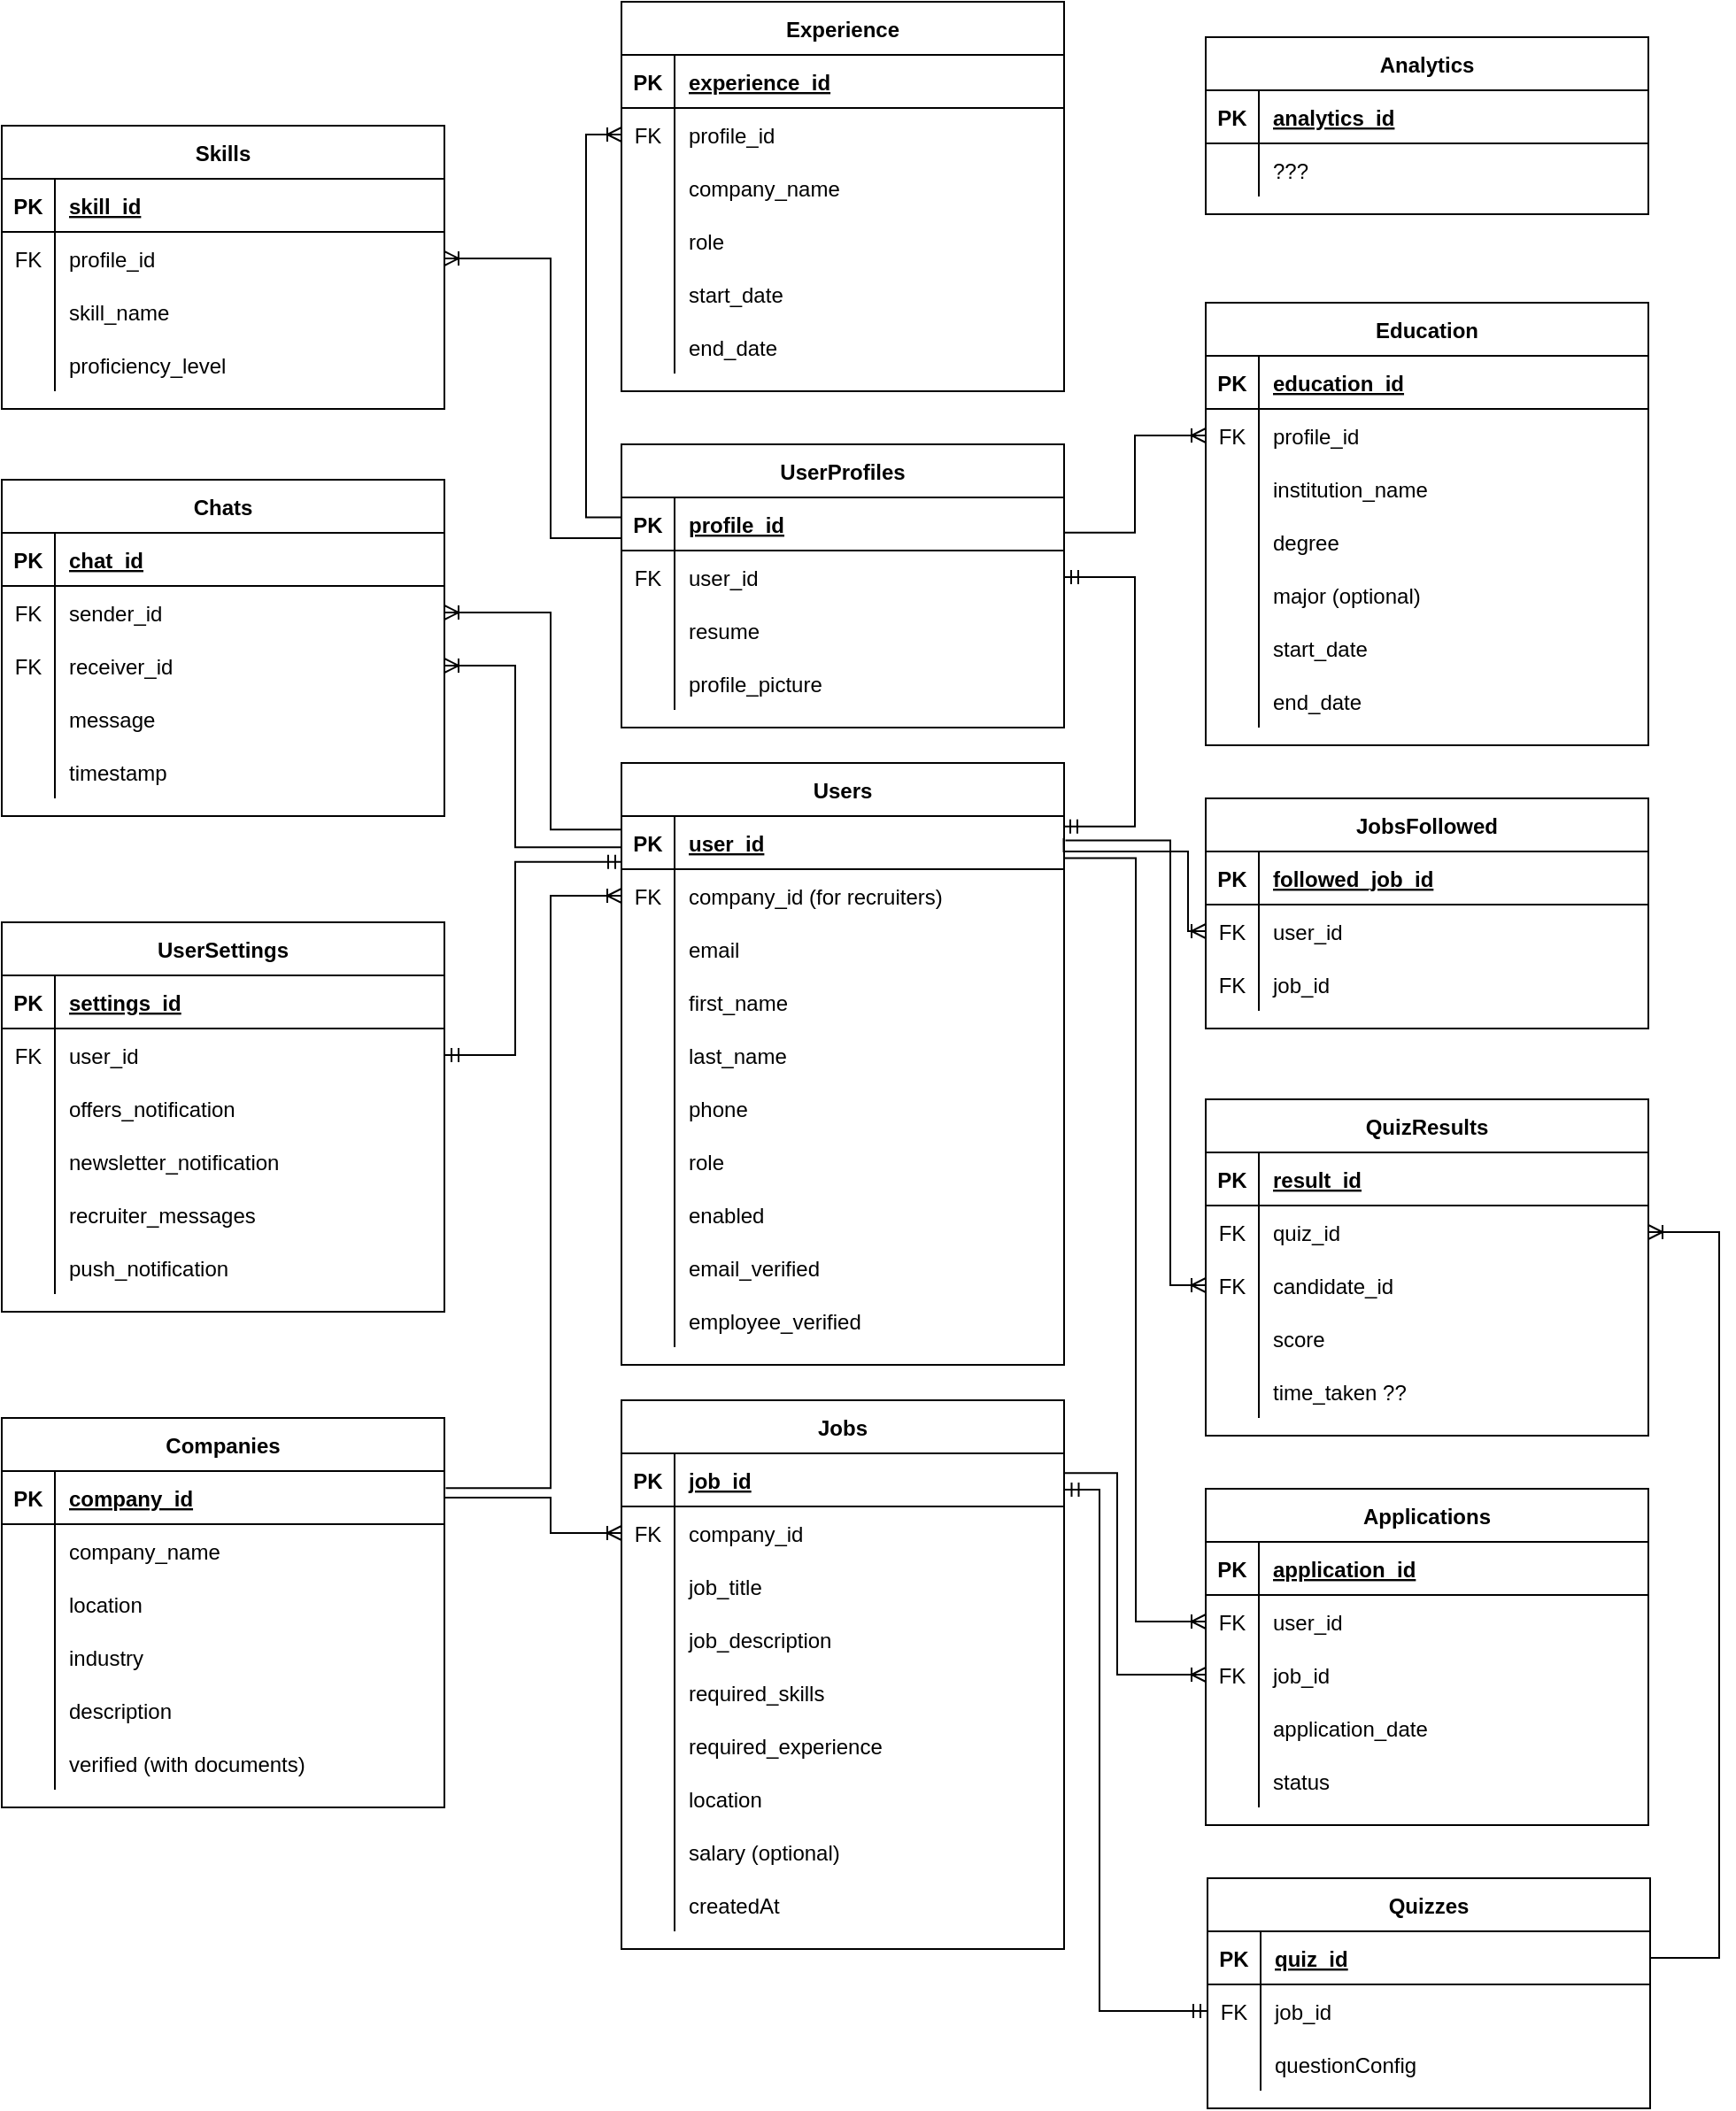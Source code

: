 <mxfile version="22.0.3" type="device">
  <diagram id="R2lEEEUBdFMjLlhIrx00" name="Page-1">
    <mxGraphModel dx="2127" dy="1023" grid="1" gridSize="10" guides="1" tooltips="1" connect="1" arrows="1" fold="1" page="1" pageScale="1" pageWidth="850" pageHeight="1100" math="0" shadow="0" extFonts="Permanent Marker^https://fonts.googleapis.com/css?family=Permanent+Marker">
      <root>
        <mxCell id="0" />
        <mxCell id="1" parent="0" />
        <mxCell id="C-vyLk0tnHw3VtMMgP7b-2" value="UserProfiles" style="shape=table;startSize=30;container=1;collapsible=1;childLayout=tableLayout;fixedRows=1;rowLines=0;fontStyle=1;align=center;resizeLast=1;" parent="1" vertex="1">
          <mxGeometry x="670" y="280" width="250" height="160" as="geometry" />
        </mxCell>
        <mxCell id="C-vyLk0tnHw3VtMMgP7b-3" value="" style="shape=partialRectangle;collapsible=0;dropTarget=0;pointerEvents=0;fillColor=none;points=[[0,0.5],[1,0.5]];portConstraint=eastwest;top=0;left=0;right=0;bottom=1;" parent="C-vyLk0tnHw3VtMMgP7b-2" vertex="1">
          <mxGeometry y="30" width="250" height="30" as="geometry" />
        </mxCell>
        <mxCell id="C-vyLk0tnHw3VtMMgP7b-4" value="PK" style="shape=partialRectangle;overflow=hidden;connectable=0;fillColor=none;top=0;left=0;bottom=0;right=0;fontStyle=1;" parent="C-vyLk0tnHw3VtMMgP7b-3" vertex="1">
          <mxGeometry width="30" height="30" as="geometry">
            <mxRectangle width="30" height="30" as="alternateBounds" />
          </mxGeometry>
        </mxCell>
        <mxCell id="C-vyLk0tnHw3VtMMgP7b-5" value="profile_id" style="shape=partialRectangle;overflow=hidden;connectable=0;fillColor=none;top=0;left=0;bottom=0;right=0;align=left;spacingLeft=6;fontStyle=5;" parent="C-vyLk0tnHw3VtMMgP7b-3" vertex="1">
          <mxGeometry x="30" width="220" height="30" as="geometry">
            <mxRectangle width="220" height="30" as="alternateBounds" />
          </mxGeometry>
        </mxCell>
        <mxCell id="C-vyLk0tnHw3VtMMgP7b-6" value="" style="shape=partialRectangle;collapsible=0;dropTarget=0;pointerEvents=0;fillColor=none;points=[[0,0.5],[1,0.5]];portConstraint=eastwest;top=0;left=0;right=0;bottom=0;" parent="C-vyLk0tnHw3VtMMgP7b-2" vertex="1">
          <mxGeometry y="60" width="250" height="30" as="geometry" />
        </mxCell>
        <mxCell id="C-vyLk0tnHw3VtMMgP7b-7" value="FK" style="shape=partialRectangle;overflow=hidden;connectable=0;fillColor=none;top=0;left=0;bottom=0;right=0;" parent="C-vyLk0tnHw3VtMMgP7b-6" vertex="1">
          <mxGeometry width="30" height="30" as="geometry">
            <mxRectangle width="30" height="30" as="alternateBounds" />
          </mxGeometry>
        </mxCell>
        <mxCell id="C-vyLk0tnHw3VtMMgP7b-8" value="user_id" style="shape=partialRectangle;overflow=hidden;connectable=0;fillColor=none;top=0;left=0;bottom=0;right=0;align=left;spacingLeft=6;" parent="C-vyLk0tnHw3VtMMgP7b-6" vertex="1">
          <mxGeometry x="30" width="220" height="30" as="geometry">
            <mxRectangle width="220" height="30" as="alternateBounds" />
          </mxGeometry>
        </mxCell>
        <mxCell id="C-vyLk0tnHw3VtMMgP7b-9" value="" style="shape=partialRectangle;collapsible=0;dropTarget=0;pointerEvents=0;fillColor=none;points=[[0,0.5],[1,0.5]];portConstraint=eastwest;top=0;left=0;right=0;bottom=0;" parent="C-vyLk0tnHw3VtMMgP7b-2" vertex="1">
          <mxGeometry y="90" width="250" height="30" as="geometry" />
        </mxCell>
        <mxCell id="C-vyLk0tnHw3VtMMgP7b-10" value="" style="shape=partialRectangle;overflow=hidden;connectable=0;fillColor=none;top=0;left=0;bottom=0;right=0;" parent="C-vyLk0tnHw3VtMMgP7b-9" vertex="1">
          <mxGeometry width="30" height="30" as="geometry">
            <mxRectangle width="30" height="30" as="alternateBounds" />
          </mxGeometry>
        </mxCell>
        <mxCell id="C-vyLk0tnHw3VtMMgP7b-11" value="resume" style="shape=partialRectangle;overflow=hidden;connectable=0;fillColor=none;top=0;left=0;bottom=0;right=0;align=left;spacingLeft=6;" parent="C-vyLk0tnHw3VtMMgP7b-9" vertex="1">
          <mxGeometry x="30" width="220" height="30" as="geometry">
            <mxRectangle width="220" height="30" as="alternateBounds" />
          </mxGeometry>
        </mxCell>
        <mxCell id="KvOUxlWzrvqo34U6JNrK-25" value="" style="shape=partialRectangle;collapsible=0;dropTarget=0;pointerEvents=0;fillColor=none;points=[[0,0.5],[1,0.5]];portConstraint=eastwest;top=0;left=0;right=0;bottom=0;" parent="C-vyLk0tnHw3VtMMgP7b-2" vertex="1">
          <mxGeometry y="120" width="250" height="30" as="geometry" />
        </mxCell>
        <mxCell id="KvOUxlWzrvqo34U6JNrK-26" value="" style="shape=partialRectangle;overflow=hidden;connectable=0;fillColor=none;top=0;left=0;bottom=0;right=0;" parent="KvOUxlWzrvqo34U6JNrK-25" vertex="1">
          <mxGeometry width="30" height="30" as="geometry">
            <mxRectangle width="30" height="30" as="alternateBounds" />
          </mxGeometry>
        </mxCell>
        <mxCell id="KvOUxlWzrvqo34U6JNrK-27" value="profile_picture" style="shape=partialRectangle;overflow=hidden;connectable=0;fillColor=none;top=0;left=0;bottom=0;right=0;align=left;spacingLeft=6;" parent="KvOUxlWzrvqo34U6JNrK-25" vertex="1">
          <mxGeometry x="30" width="220" height="30" as="geometry">
            <mxRectangle width="220" height="30" as="alternateBounds" />
          </mxGeometry>
        </mxCell>
        <mxCell id="C-vyLk0tnHw3VtMMgP7b-13" value="Jobs" style="shape=table;startSize=30;container=1;collapsible=1;childLayout=tableLayout;fixedRows=1;rowLines=0;fontStyle=1;align=center;resizeLast=1;" parent="1" vertex="1">
          <mxGeometry x="670" y="820" width="250" height="310" as="geometry" />
        </mxCell>
        <mxCell id="C-vyLk0tnHw3VtMMgP7b-14" value="" style="shape=partialRectangle;collapsible=0;dropTarget=0;pointerEvents=0;fillColor=none;points=[[0,0.5],[1,0.5]];portConstraint=eastwest;top=0;left=0;right=0;bottom=1;" parent="C-vyLk0tnHw3VtMMgP7b-13" vertex="1">
          <mxGeometry y="30" width="250" height="30" as="geometry" />
        </mxCell>
        <mxCell id="C-vyLk0tnHw3VtMMgP7b-15" value="PK" style="shape=partialRectangle;overflow=hidden;connectable=0;fillColor=none;top=0;left=0;bottom=0;right=0;fontStyle=1;" parent="C-vyLk0tnHw3VtMMgP7b-14" vertex="1">
          <mxGeometry width="30" height="30" as="geometry">
            <mxRectangle width="30" height="30" as="alternateBounds" />
          </mxGeometry>
        </mxCell>
        <mxCell id="C-vyLk0tnHw3VtMMgP7b-16" value="job_id" style="shape=partialRectangle;overflow=hidden;connectable=0;fillColor=none;top=0;left=0;bottom=0;right=0;align=left;spacingLeft=6;fontStyle=5;" parent="C-vyLk0tnHw3VtMMgP7b-14" vertex="1">
          <mxGeometry x="30" width="220" height="30" as="geometry">
            <mxRectangle width="220" height="30" as="alternateBounds" />
          </mxGeometry>
        </mxCell>
        <mxCell id="C-vyLk0tnHw3VtMMgP7b-17" value="" style="shape=partialRectangle;collapsible=0;dropTarget=0;pointerEvents=0;fillColor=none;points=[[0,0.5],[1,0.5]];portConstraint=eastwest;top=0;left=0;right=0;bottom=0;" parent="C-vyLk0tnHw3VtMMgP7b-13" vertex="1">
          <mxGeometry y="60" width="250" height="30" as="geometry" />
        </mxCell>
        <mxCell id="C-vyLk0tnHw3VtMMgP7b-18" value="FK" style="shape=partialRectangle;overflow=hidden;connectable=0;fillColor=none;top=0;left=0;bottom=0;right=0;" parent="C-vyLk0tnHw3VtMMgP7b-17" vertex="1">
          <mxGeometry width="30" height="30" as="geometry">
            <mxRectangle width="30" height="30" as="alternateBounds" />
          </mxGeometry>
        </mxCell>
        <mxCell id="C-vyLk0tnHw3VtMMgP7b-19" value="company_id" style="shape=partialRectangle;overflow=hidden;connectable=0;fillColor=none;top=0;left=0;bottom=0;right=0;align=left;spacingLeft=6;" parent="C-vyLk0tnHw3VtMMgP7b-17" vertex="1">
          <mxGeometry x="30" width="220" height="30" as="geometry">
            <mxRectangle width="220" height="30" as="alternateBounds" />
          </mxGeometry>
        </mxCell>
        <mxCell id="C-vyLk0tnHw3VtMMgP7b-20" value="" style="shape=partialRectangle;collapsible=0;dropTarget=0;pointerEvents=0;fillColor=none;points=[[0,0.5],[1,0.5]];portConstraint=eastwest;top=0;left=0;right=0;bottom=0;" parent="C-vyLk0tnHw3VtMMgP7b-13" vertex="1">
          <mxGeometry y="90" width="250" height="30" as="geometry" />
        </mxCell>
        <mxCell id="C-vyLk0tnHw3VtMMgP7b-21" value="" style="shape=partialRectangle;overflow=hidden;connectable=0;fillColor=none;top=0;left=0;bottom=0;right=0;" parent="C-vyLk0tnHw3VtMMgP7b-20" vertex="1">
          <mxGeometry width="30" height="30" as="geometry">
            <mxRectangle width="30" height="30" as="alternateBounds" />
          </mxGeometry>
        </mxCell>
        <mxCell id="C-vyLk0tnHw3VtMMgP7b-22" value="job_title" style="shape=partialRectangle;overflow=hidden;connectable=0;fillColor=none;top=0;left=0;bottom=0;right=0;align=left;spacingLeft=6;" parent="C-vyLk0tnHw3VtMMgP7b-20" vertex="1">
          <mxGeometry x="30" width="220" height="30" as="geometry">
            <mxRectangle width="220" height="30" as="alternateBounds" />
          </mxGeometry>
        </mxCell>
        <mxCell id="KvOUxlWzrvqo34U6JNrK-37" value="" style="shape=partialRectangle;collapsible=0;dropTarget=0;pointerEvents=0;fillColor=none;points=[[0,0.5],[1,0.5]];portConstraint=eastwest;top=0;left=0;right=0;bottom=0;" parent="C-vyLk0tnHw3VtMMgP7b-13" vertex="1">
          <mxGeometry y="120" width="250" height="30" as="geometry" />
        </mxCell>
        <mxCell id="KvOUxlWzrvqo34U6JNrK-38" value="" style="shape=partialRectangle;overflow=hidden;connectable=0;fillColor=none;top=0;left=0;bottom=0;right=0;" parent="KvOUxlWzrvqo34U6JNrK-37" vertex="1">
          <mxGeometry width="30" height="30" as="geometry">
            <mxRectangle width="30" height="30" as="alternateBounds" />
          </mxGeometry>
        </mxCell>
        <mxCell id="KvOUxlWzrvqo34U6JNrK-39" value="job_description" style="shape=partialRectangle;overflow=hidden;connectable=0;fillColor=none;top=0;left=0;bottom=0;right=0;align=left;spacingLeft=6;" parent="KvOUxlWzrvqo34U6JNrK-37" vertex="1">
          <mxGeometry x="30" width="220" height="30" as="geometry">
            <mxRectangle width="220" height="30" as="alternateBounds" />
          </mxGeometry>
        </mxCell>
        <mxCell id="KvOUxlWzrvqo34U6JNrK-40" value="" style="shape=partialRectangle;collapsible=0;dropTarget=0;pointerEvents=0;fillColor=none;points=[[0,0.5],[1,0.5]];portConstraint=eastwest;top=0;left=0;right=0;bottom=0;" parent="C-vyLk0tnHw3VtMMgP7b-13" vertex="1">
          <mxGeometry y="150" width="250" height="30" as="geometry" />
        </mxCell>
        <mxCell id="KvOUxlWzrvqo34U6JNrK-41" value="" style="shape=partialRectangle;overflow=hidden;connectable=0;fillColor=none;top=0;left=0;bottom=0;right=0;" parent="KvOUxlWzrvqo34U6JNrK-40" vertex="1">
          <mxGeometry width="30" height="30" as="geometry">
            <mxRectangle width="30" height="30" as="alternateBounds" />
          </mxGeometry>
        </mxCell>
        <mxCell id="KvOUxlWzrvqo34U6JNrK-42" value="required_skills" style="shape=partialRectangle;overflow=hidden;connectable=0;fillColor=none;top=0;left=0;bottom=0;right=0;align=left;spacingLeft=6;" parent="KvOUxlWzrvqo34U6JNrK-40" vertex="1">
          <mxGeometry x="30" width="220" height="30" as="geometry">
            <mxRectangle width="220" height="30" as="alternateBounds" />
          </mxGeometry>
        </mxCell>
        <mxCell id="KvOUxlWzrvqo34U6JNrK-43" value="" style="shape=partialRectangle;collapsible=0;dropTarget=0;pointerEvents=0;fillColor=none;points=[[0,0.5],[1,0.5]];portConstraint=eastwest;top=0;left=0;right=0;bottom=0;" parent="C-vyLk0tnHw3VtMMgP7b-13" vertex="1">
          <mxGeometry y="180" width="250" height="30" as="geometry" />
        </mxCell>
        <mxCell id="KvOUxlWzrvqo34U6JNrK-44" value="" style="shape=partialRectangle;overflow=hidden;connectable=0;fillColor=none;top=0;left=0;bottom=0;right=0;" parent="KvOUxlWzrvqo34U6JNrK-43" vertex="1">
          <mxGeometry width="30" height="30" as="geometry">
            <mxRectangle width="30" height="30" as="alternateBounds" />
          </mxGeometry>
        </mxCell>
        <mxCell id="KvOUxlWzrvqo34U6JNrK-45" value="required_experience" style="shape=partialRectangle;overflow=hidden;connectable=0;fillColor=none;top=0;left=0;bottom=0;right=0;align=left;spacingLeft=6;" parent="KvOUxlWzrvqo34U6JNrK-43" vertex="1">
          <mxGeometry x="30" width="220" height="30" as="geometry">
            <mxRectangle width="220" height="30" as="alternateBounds" />
          </mxGeometry>
        </mxCell>
        <mxCell id="KvOUxlWzrvqo34U6JNrK-46" value="" style="shape=partialRectangle;collapsible=0;dropTarget=0;pointerEvents=0;fillColor=none;points=[[0,0.5],[1,0.5]];portConstraint=eastwest;top=0;left=0;right=0;bottom=0;" parent="C-vyLk0tnHw3VtMMgP7b-13" vertex="1">
          <mxGeometry y="210" width="250" height="30" as="geometry" />
        </mxCell>
        <mxCell id="KvOUxlWzrvqo34U6JNrK-47" value="" style="shape=partialRectangle;overflow=hidden;connectable=0;fillColor=none;top=0;left=0;bottom=0;right=0;" parent="KvOUxlWzrvqo34U6JNrK-46" vertex="1">
          <mxGeometry width="30" height="30" as="geometry">
            <mxRectangle width="30" height="30" as="alternateBounds" />
          </mxGeometry>
        </mxCell>
        <mxCell id="KvOUxlWzrvqo34U6JNrK-48" value="location" style="shape=partialRectangle;overflow=hidden;connectable=0;fillColor=none;top=0;left=0;bottom=0;right=0;align=left;spacingLeft=6;" parent="KvOUxlWzrvqo34U6JNrK-46" vertex="1">
          <mxGeometry x="30" width="220" height="30" as="geometry">
            <mxRectangle width="220" height="30" as="alternateBounds" />
          </mxGeometry>
        </mxCell>
        <mxCell id="KvOUxlWzrvqo34U6JNrK-49" value="" style="shape=partialRectangle;collapsible=0;dropTarget=0;pointerEvents=0;fillColor=none;points=[[0,0.5],[1,0.5]];portConstraint=eastwest;top=0;left=0;right=0;bottom=0;" parent="C-vyLk0tnHw3VtMMgP7b-13" vertex="1">
          <mxGeometry y="240" width="250" height="30" as="geometry" />
        </mxCell>
        <mxCell id="KvOUxlWzrvqo34U6JNrK-50" value="" style="shape=partialRectangle;overflow=hidden;connectable=0;fillColor=none;top=0;left=0;bottom=0;right=0;" parent="KvOUxlWzrvqo34U6JNrK-49" vertex="1">
          <mxGeometry width="30" height="30" as="geometry">
            <mxRectangle width="30" height="30" as="alternateBounds" />
          </mxGeometry>
        </mxCell>
        <mxCell id="KvOUxlWzrvqo34U6JNrK-51" value="salary (optional)" style="shape=partialRectangle;overflow=hidden;connectable=0;fillColor=none;top=0;left=0;bottom=0;right=0;align=left;spacingLeft=6;" parent="KvOUxlWzrvqo34U6JNrK-49" vertex="1">
          <mxGeometry x="30" width="220" height="30" as="geometry">
            <mxRectangle width="220" height="30" as="alternateBounds" />
          </mxGeometry>
        </mxCell>
        <mxCell id="wAvXc9cwxwdGKEG5E96s-19" value="" style="shape=partialRectangle;collapsible=0;dropTarget=0;pointerEvents=0;fillColor=none;points=[[0,0.5],[1,0.5]];portConstraint=eastwest;top=0;left=0;right=0;bottom=0;" vertex="1" parent="C-vyLk0tnHw3VtMMgP7b-13">
          <mxGeometry y="270" width="250" height="30" as="geometry" />
        </mxCell>
        <mxCell id="wAvXc9cwxwdGKEG5E96s-20" value="" style="shape=partialRectangle;overflow=hidden;connectable=0;fillColor=none;top=0;left=0;bottom=0;right=0;" vertex="1" parent="wAvXc9cwxwdGKEG5E96s-19">
          <mxGeometry width="30" height="30" as="geometry">
            <mxRectangle width="30" height="30" as="alternateBounds" />
          </mxGeometry>
        </mxCell>
        <mxCell id="wAvXc9cwxwdGKEG5E96s-21" value="createdAt" style="shape=partialRectangle;overflow=hidden;connectable=0;fillColor=none;top=0;left=0;bottom=0;right=0;align=left;spacingLeft=6;" vertex="1" parent="wAvXc9cwxwdGKEG5E96s-19">
          <mxGeometry x="30" width="220" height="30" as="geometry">
            <mxRectangle width="220" height="30" as="alternateBounds" />
          </mxGeometry>
        </mxCell>
        <mxCell id="C-vyLk0tnHw3VtMMgP7b-23" value="Users" style="shape=table;startSize=30;container=1;collapsible=1;childLayout=tableLayout;fixedRows=1;rowLines=0;fontStyle=1;align=center;resizeLast=1;" parent="1" vertex="1">
          <mxGeometry x="670" y="460" width="250" height="340" as="geometry">
            <mxRectangle x="340" y="40" width="70" height="30" as="alternateBounds" />
          </mxGeometry>
        </mxCell>
        <mxCell id="C-vyLk0tnHw3VtMMgP7b-24" value="" style="shape=partialRectangle;collapsible=0;dropTarget=0;pointerEvents=0;fillColor=none;points=[[0,0.5],[1,0.5]];portConstraint=eastwest;top=0;left=0;right=0;bottom=1;" parent="C-vyLk0tnHw3VtMMgP7b-23" vertex="1">
          <mxGeometry y="30" width="250" height="30" as="geometry" />
        </mxCell>
        <mxCell id="C-vyLk0tnHw3VtMMgP7b-25" value="PK" style="shape=partialRectangle;overflow=hidden;connectable=0;fillColor=none;top=0;left=0;bottom=0;right=0;fontStyle=1;" parent="C-vyLk0tnHw3VtMMgP7b-24" vertex="1">
          <mxGeometry width="30" height="30" as="geometry">
            <mxRectangle width="30" height="30" as="alternateBounds" />
          </mxGeometry>
        </mxCell>
        <mxCell id="C-vyLk0tnHw3VtMMgP7b-26" value="user_id" style="shape=partialRectangle;overflow=hidden;connectable=0;fillColor=none;top=0;left=0;bottom=0;right=0;align=left;spacingLeft=6;fontStyle=5;" parent="C-vyLk0tnHw3VtMMgP7b-24" vertex="1">
          <mxGeometry x="30" width="220" height="30" as="geometry">
            <mxRectangle width="220" height="30" as="alternateBounds" />
          </mxGeometry>
        </mxCell>
        <mxCell id="KvOUxlWzrvqo34U6JNrK-208" value="" style="shape=partialRectangle;collapsible=0;dropTarget=0;pointerEvents=0;fillColor=none;points=[[0,0.5],[1,0.5]];portConstraint=eastwest;top=0;left=0;right=0;bottom=0;" parent="C-vyLk0tnHw3VtMMgP7b-23" vertex="1">
          <mxGeometry y="60" width="250" height="30" as="geometry" />
        </mxCell>
        <mxCell id="KvOUxlWzrvqo34U6JNrK-209" value="FK" style="shape=partialRectangle;overflow=hidden;connectable=0;fillColor=none;top=0;left=0;bottom=0;right=0;" parent="KvOUxlWzrvqo34U6JNrK-208" vertex="1">
          <mxGeometry width="30" height="30" as="geometry">
            <mxRectangle width="30" height="30" as="alternateBounds" />
          </mxGeometry>
        </mxCell>
        <mxCell id="KvOUxlWzrvqo34U6JNrK-210" value="company_id (for recruiters)" style="shape=partialRectangle;overflow=hidden;connectable=0;fillColor=none;top=0;left=0;bottom=0;right=0;align=left;spacingLeft=6;" parent="KvOUxlWzrvqo34U6JNrK-208" vertex="1">
          <mxGeometry x="30" width="220" height="30" as="geometry">
            <mxRectangle width="220" height="30" as="alternateBounds" />
          </mxGeometry>
        </mxCell>
        <mxCell id="C-vyLk0tnHw3VtMMgP7b-27" value="" style="shape=partialRectangle;collapsible=0;dropTarget=0;pointerEvents=0;fillColor=none;points=[[0,0.5],[1,0.5]];portConstraint=eastwest;top=0;left=0;right=0;bottom=0;" parent="C-vyLk0tnHw3VtMMgP7b-23" vertex="1">
          <mxGeometry y="90" width="250" height="30" as="geometry" />
        </mxCell>
        <mxCell id="C-vyLk0tnHw3VtMMgP7b-28" value="" style="shape=partialRectangle;overflow=hidden;connectable=0;fillColor=none;top=0;left=0;bottom=0;right=0;" parent="C-vyLk0tnHw3VtMMgP7b-27" vertex="1">
          <mxGeometry width="30" height="30" as="geometry">
            <mxRectangle width="30" height="30" as="alternateBounds" />
          </mxGeometry>
        </mxCell>
        <mxCell id="C-vyLk0tnHw3VtMMgP7b-29" value="email" style="shape=partialRectangle;overflow=hidden;connectable=0;fillColor=none;top=0;left=0;bottom=0;right=0;align=left;spacingLeft=6;" parent="C-vyLk0tnHw3VtMMgP7b-27" vertex="1">
          <mxGeometry x="30" width="220" height="30" as="geometry">
            <mxRectangle width="220" height="30" as="alternateBounds" />
          </mxGeometry>
        </mxCell>
        <mxCell id="KvOUxlWzrvqo34U6JNrK-7" value="" style="shape=partialRectangle;collapsible=0;dropTarget=0;pointerEvents=0;fillColor=none;points=[[0,0.5],[1,0.5]];portConstraint=eastwest;top=0;left=0;right=0;bottom=0;" parent="C-vyLk0tnHw3VtMMgP7b-23" vertex="1">
          <mxGeometry y="120" width="250" height="30" as="geometry" />
        </mxCell>
        <mxCell id="KvOUxlWzrvqo34U6JNrK-8" value="" style="shape=partialRectangle;overflow=hidden;connectable=0;fillColor=none;top=0;left=0;bottom=0;right=0;" parent="KvOUxlWzrvqo34U6JNrK-7" vertex="1">
          <mxGeometry width="30" height="30" as="geometry">
            <mxRectangle width="30" height="30" as="alternateBounds" />
          </mxGeometry>
        </mxCell>
        <mxCell id="KvOUxlWzrvqo34U6JNrK-9" value="first_name" style="shape=partialRectangle;overflow=hidden;connectable=0;fillColor=none;top=0;left=0;bottom=0;right=0;align=left;spacingLeft=6;" parent="KvOUxlWzrvqo34U6JNrK-7" vertex="1">
          <mxGeometry x="30" width="220" height="30" as="geometry">
            <mxRectangle width="220" height="30" as="alternateBounds" />
          </mxGeometry>
        </mxCell>
        <mxCell id="KvOUxlWzrvqo34U6JNrK-10" value="" style="shape=partialRectangle;collapsible=0;dropTarget=0;pointerEvents=0;fillColor=none;points=[[0,0.5],[1,0.5]];portConstraint=eastwest;top=0;left=0;right=0;bottom=0;" parent="C-vyLk0tnHw3VtMMgP7b-23" vertex="1">
          <mxGeometry y="150" width="250" height="30" as="geometry" />
        </mxCell>
        <mxCell id="KvOUxlWzrvqo34U6JNrK-11" value="" style="shape=partialRectangle;overflow=hidden;connectable=0;fillColor=none;top=0;left=0;bottom=0;right=0;" parent="KvOUxlWzrvqo34U6JNrK-10" vertex="1">
          <mxGeometry width="30" height="30" as="geometry">
            <mxRectangle width="30" height="30" as="alternateBounds" />
          </mxGeometry>
        </mxCell>
        <mxCell id="KvOUxlWzrvqo34U6JNrK-12" value="last_name" style="shape=partialRectangle;overflow=hidden;connectable=0;fillColor=none;top=0;left=0;bottom=0;right=0;align=left;spacingLeft=6;" parent="KvOUxlWzrvqo34U6JNrK-10" vertex="1">
          <mxGeometry x="30" width="220" height="30" as="geometry">
            <mxRectangle width="220" height="30" as="alternateBounds" />
          </mxGeometry>
        </mxCell>
        <mxCell id="KvOUxlWzrvqo34U6JNrK-13" value="" style="shape=partialRectangle;collapsible=0;dropTarget=0;pointerEvents=0;fillColor=none;points=[[0,0.5],[1,0.5]];portConstraint=eastwest;top=0;left=0;right=0;bottom=0;" parent="C-vyLk0tnHw3VtMMgP7b-23" vertex="1">
          <mxGeometry y="180" width="250" height="30" as="geometry" />
        </mxCell>
        <mxCell id="KvOUxlWzrvqo34U6JNrK-14" value="" style="shape=partialRectangle;overflow=hidden;connectable=0;fillColor=none;top=0;left=0;bottom=0;right=0;" parent="KvOUxlWzrvqo34U6JNrK-13" vertex="1">
          <mxGeometry width="30" height="30" as="geometry">
            <mxRectangle width="30" height="30" as="alternateBounds" />
          </mxGeometry>
        </mxCell>
        <mxCell id="KvOUxlWzrvqo34U6JNrK-15" value="phone" style="shape=partialRectangle;overflow=hidden;connectable=0;fillColor=none;top=0;left=0;bottom=0;right=0;align=left;spacingLeft=6;" parent="KvOUxlWzrvqo34U6JNrK-13" vertex="1">
          <mxGeometry x="30" width="220" height="30" as="geometry">
            <mxRectangle width="220" height="30" as="alternateBounds" />
          </mxGeometry>
        </mxCell>
        <mxCell id="KvOUxlWzrvqo34U6JNrK-31" value="" style="shape=partialRectangle;collapsible=0;dropTarget=0;pointerEvents=0;fillColor=none;points=[[0,0.5],[1,0.5]];portConstraint=eastwest;top=0;left=0;right=0;bottom=0;" parent="C-vyLk0tnHw3VtMMgP7b-23" vertex="1">
          <mxGeometry y="210" width="250" height="30" as="geometry" />
        </mxCell>
        <mxCell id="KvOUxlWzrvqo34U6JNrK-32" value="" style="shape=partialRectangle;overflow=hidden;connectable=0;fillColor=none;top=0;left=0;bottom=0;right=0;" parent="KvOUxlWzrvqo34U6JNrK-31" vertex="1">
          <mxGeometry width="30" height="30" as="geometry">
            <mxRectangle width="30" height="30" as="alternateBounds" />
          </mxGeometry>
        </mxCell>
        <mxCell id="KvOUxlWzrvqo34U6JNrK-33" value="role" style="shape=partialRectangle;overflow=hidden;connectable=0;fillColor=none;top=0;left=0;bottom=0;right=0;align=left;spacingLeft=6;" parent="KvOUxlWzrvqo34U6JNrK-31" vertex="1">
          <mxGeometry x="30" width="220" height="30" as="geometry">
            <mxRectangle width="220" height="30" as="alternateBounds" />
          </mxGeometry>
        </mxCell>
        <mxCell id="KvOUxlWzrvqo34U6JNrK-184" value="" style="shape=partialRectangle;collapsible=0;dropTarget=0;pointerEvents=0;fillColor=none;points=[[0,0.5],[1,0.5]];portConstraint=eastwest;top=0;left=0;right=0;bottom=0;" parent="C-vyLk0tnHw3VtMMgP7b-23" vertex="1">
          <mxGeometry y="240" width="250" height="30" as="geometry" />
        </mxCell>
        <mxCell id="KvOUxlWzrvqo34U6JNrK-185" value="" style="shape=partialRectangle;overflow=hidden;connectable=0;fillColor=none;top=0;left=0;bottom=0;right=0;" parent="KvOUxlWzrvqo34U6JNrK-184" vertex="1">
          <mxGeometry width="30" height="30" as="geometry">
            <mxRectangle width="30" height="30" as="alternateBounds" />
          </mxGeometry>
        </mxCell>
        <mxCell id="KvOUxlWzrvqo34U6JNrK-186" value="enabled" style="shape=partialRectangle;overflow=hidden;connectable=0;fillColor=none;top=0;left=0;bottom=0;right=0;align=left;spacingLeft=6;" parent="KvOUxlWzrvqo34U6JNrK-184" vertex="1">
          <mxGeometry x="30" width="220" height="30" as="geometry">
            <mxRectangle width="220" height="30" as="alternateBounds" />
          </mxGeometry>
        </mxCell>
        <mxCell id="KvOUxlWzrvqo34U6JNrK-187" value="" style="shape=partialRectangle;collapsible=0;dropTarget=0;pointerEvents=0;fillColor=none;points=[[0,0.5],[1,0.5]];portConstraint=eastwest;top=0;left=0;right=0;bottom=0;" parent="C-vyLk0tnHw3VtMMgP7b-23" vertex="1">
          <mxGeometry y="270" width="250" height="30" as="geometry" />
        </mxCell>
        <mxCell id="KvOUxlWzrvqo34U6JNrK-188" value="" style="shape=partialRectangle;overflow=hidden;connectable=0;fillColor=none;top=0;left=0;bottom=0;right=0;" parent="KvOUxlWzrvqo34U6JNrK-187" vertex="1">
          <mxGeometry width="30" height="30" as="geometry">
            <mxRectangle width="30" height="30" as="alternateBounds" />
          </mxGeometry>
        </mxCell>
        <mxCell id="KvOUxlWzrvqo34U6JNrK-189" value="email_verified" style="shape=partialRectangle;overflow=hidden;connectable=0;fillColor=none;top=0;left=0;bottom=0;right=0;align=left;spacingLeft=6;" parent="KvOUxlWzrvqo34U6JNrK-187" vertex="1">
          <mxGeometry x="30" width="220" height="30" as="geometry">
            <mxRectangle width="220" height="30" as="alternateBounds" />
          </mxGeometry>
        </mxCell>
        <mxCell id="wAvXc9cwxwdGKEG5E96s-68" value="" style="shape=partialRectangle;collapsible=0;dropTarget=0;pointerEvents=0;fillColor=none;points=[[0,0.5],[1,0.5]];portConstraint=eastwest;top=0;left=0;right=0;bottom=0;" vertex="1" parent="C-vyLk0tnHw3VtMMgP7b-23">
          <mxGeometry y="300" width="250" height="30" as="geometry" />
        </mxCell>
        <mxCell id="wAvXc9cwxwdGKEG5E96s-69" value="" style="shape=partialRectangle;overflow=hidden;connectable=0;fillColor=none;top=0;left=0;bottom=0;right=0;" vertex="1" parent="wAvXc9cwxwdGKEG5E96s-68">
          <mxGeometry width="30" height="30" as="geometry">
            <mxRectangle width="30" height="30" as="alternateBounds" />
          </mxGeometry>
        </mxCell>
        <mxCell id="wAvXc9cwxwdGKEG5E96s-70" value="employee_verified" style="shape=partialRectangle;overflow=hidden;connectable=0;fillColor=none;top=0;left=0;bottom=0;right=0;align=left;spacingLeft=6;" vertex="1" parent="wAvXc9cwxwdGKEG5E96s-68">
          <mxGeometry x="30" width="220" height="30" as="geometry">
            <mxRectangle width="220" height="30" as="alternateBounds" />
          </mxGeometry>
        </mxCell>
        <mxCell id="KvOUxlWzrvqo34U6JNrK-52" value="Chats" style="shape=table;startSize=30;container=1;collapsible=1;childLayout=tableLayout;fixedRows=1;rowLines=0;fontStyle=1;align=center;resizeLast=1;" parent="1" vertex="1">
          <mxGeometry x="320" y="300" width="250" height="190" as="geometry" />
        </mxCell>
        <mxCell id="KvOUxlWzrvqo34U6JNrK-53" value="" style="shape=partialRectangle;collapsible=0;dropTarget=0;pointerEvents=0;fillColor=none;points=[[0,0.5],[1,0.5]];portConstraint=eastwest;top=0;left=0;right=0;bottom=1;" parent="KvOUxlWzrvqo34U6JNrK-52" vertex="1">
          <mxGeometry y="30" width="250" height="30" as="geometry" />
        </mxCell>
        <mxCell id="KvOUxlWzrvqo34U6JNrK-54" value="PK" style="shape=partialRectangle;overflow=hidden;connectable=0;fillColor=none;top=0;left=0;bottom=0;right=0;fontStyle=1;" parent="KvOUxlWzrvqo34U6JNrK-53" vertex="1">
          <mxGeometry width="30" height="30" as="geometry">
            <mxRectangle width="30" height="30" as="alternateBounds" />
          </mxGeometry>
        </mxCell>
        <mxCell id="KvOUxlWzrvqo34U6JNrK-55" value="chat_id" style="shape=partialRectangle;overflow=hidden;connectable=0;fillColor=none;top=0;left=0;bottom=0;right=0;align=left;spacingLeft=6;fontStyle=5;" parent="KvOUxlWzrvqo34U6JNrK-53" vertex="1">
          <mxGeometry x="30" width="220" height="30" as="geometry">
            <mxRectangle width="220" height="30" as="alternateBounds" />
          </mxGeometry>
        </mxCell>
        <mxCell id="KvOUxlWzrvqo34U6JNrK-56" value="" style="shape=partialRectangle;collapsible=0;dropTarget=0;pointerEvents=0;fillColor=none;points=[[0,0.5],[1,0.5]];portConstraint=eastwest;top=0;left=0;right=0;bottom=0;" parent="KvOUxlWzrvqo34U6JNrK-52" vertex="1">
          <mxGeometry y="60" width="250" height="30" as="geometry" />
        </mxCell>
        <mxCell id="KvOUxlWzrvqo34U6JNrK-57" value="FK" style="shape=partialRectangle;overflow=hidden;connectable=0;fillColor=none;top=0;left=0;bottom=0;right=0;" parent="KvOUxlWzrvqo34U6JNrK-56" vertex="1">
          <mxGeometry width="30" height="30" as="geometry">
            <mxRectangle width="30" height="30" as="alternateBounds" />
          </mxGeometry>
        </mxCell>
        <mxCell id="KvOUxlWzrvqo34U6JNrK-58" value="sender_id" style="shape=partialRectangle;overflow=hidden;connectable=0;fillColor=none;top=0;left=0;bottom=0;right=0;align=left;spacingLeft=6;" parent="KvOUxlWzrvqo34U6JNrK-56" vertex="1">
          <mxGeometry x="30" width="220" height="30" as="geometry">
            <mxRectangle width="220" height="30" as="alternateBounds" />
          </mxGeometry>
        </mxCell>
        <mxCell id="KvOUxlWzrvqo34U6JNrK-59" value="" style="shape=partialRectangle;collapsible=0;dropTarget=0;pointerEvents=0;fillColor=none;points=[[0,0.5],[1,0.5]];portConstraint=eastwest;top=0;left=0;right=0;bottom=0;" parent="KvOUxlWzrvqo34U6JNrK-52" vertex="1">
          <mxGeometry y="90" width="250" height="30" as="geometry" />
        </mxCell>
        <mxCell id="KvOUxlWzrvqo34U6JNrK-60" value="FK" style="shape=partialRectangle;overflow=hidden;connectable=0;fillColor=none;top=0;left=0;bottom=0;right=0;" parent="KvOUxlWzrvqo34U6JNrK-59" vertex="1">
          <mxGeometry width="30" height="30" as="geometry">
            <mxRectangle width="30" height="30" as="alternateBounds" />
          </mxGeometry>
        </mxCell>
        <mxCell id="KvOUxlWzrvqo34U6JNrK-61" value="receiver_id" style="shape=partialRectangle;overflow=hidden;connectable=0;fillColor=none;top=0;left=0;bottom=0;right=0;align=left;spacingLeft=6;" parent="KvOUxlWzrvqo34U6JNrK-59" vertex="1">
          <mxGeometry x="30" width="220" height="30" as="geometry">
            <mxRectangle width="220" height="30" as="alternateBounds" />
          </mxGeometry>
        </mxCell>
        <mxCell id="KvOUxlWzrvqo34U6JNrK-62" value="" style="shape=partialRectangle;collapsible=0;dropTarget=0;pointerEvents=0;fillColor=none;points=[[0,0.5],[1,0.5]];portConstraint=eastwest;top=0;left=0;right=0;bottom=0;" parent="KvOUxlWzrvqo34U6JNrK-52" vertex="1">
          <mxGeometry y="120" width="250" height="30" as="geometry" />
        </mxCell>
        <mxCell id="KvOUxlWzrvqo34U6JNrK-63" value="" style="shape=partialRectangle;overflow=hidden;connectable=0;fillColor=none;top=0;left=0;bottom=0;right=0;" parent="KvOUxlWzrvqo34U6JNrK-62" vertex="1">
          <mxGeometry width="30" height="30" as="geometry">
            <mxRectangle width="30" height="30" as="alternateBounds" />
          </mxGeometry>
        </mxCell>
        <mxCell id="KvOUxlWzrvqo34U6JNrK-64" value="message" style="shape=partialRectangle;overflow=hidden;connectable=0;fillColor=none;top=0;left=0;bottom=0;right=0;align=left;spacingLeft=6;" parent="KvOUxlWzrvqo34U6JNrK-62" vertex="1">
          <mxGeometry x="30" width="220" height="30" as="geometry">
            <mxRectangle width="220" height="30" as="alternateBounds" />
          </mxGeometry>
        </mxCell>
        <mxCell id="KvOUxlWzrvqo34U6JNrK-65" value="" style="shape=partialRectangle;collapsible=0;dropTarget=0;pointerEvents=0;fillColor=none;points=[[0,0.5],[1,0.5]];portConstraint=eastwest;top=0;left=0;right=0;bottom=0;" parent="KvOUxlWzrvqo34U6JNrK-52" vertex="1">
          <mxGeometry y="150" width="250" height="30" as="geometry" />
        </mxCell>
        <mxCell id="KvOUxlWzrvqo34U6JNrK-66" value="" style="shape=partialRectangle;overflow=hidden;connectable=0;fillColor=none;top=0;left=0;bottom=0;right=0;" parent="KvOUxlWzrvqo34U6JNrK-65" vertex="1">
          <mxGeometry width="30" height="30" as="geometry">
            <mxRectangle width="30" height="30" as="alternateBounds" />
          </mxGeometry>
        </mxCell>
        <mxCell id="KvOUxlWzrvqo34U6JNrK-67" value="timestamp" style="shape=partialRectangle;overflow=hidden;connectable=0;fillColor=none;top=0;left=0;bottom=0;right=0;align=left;spacingLeft=6;" parent="KvOUxlWzrvqo34U6JNrK-65" vertex="1">
          <mxGeometry x="30" width="220" height="30" as="geometry">
            <mxRectangle width="220" height="30" as="alternateBounds" />
          </mxGeometry>
        </mxCell>
        <mxCell id="KvOUxlWzrvqo34U6JNrK-77" value="Quizzes" style="shape=table;startSize=30;container=1;collapsible=1;childLayout=tableLayout;fixedRows=1;rowLines=0;fontStyle=1;align=center;resizeLast=1;" parent="1" vertex="1">
          <mxGeometry x="1001" y="1090" width="250" height="130" as="geometry" />
        </mxCell>
        <mxCell id="KvOUxlWzrvqo34U6JNrK-78" value="" style="shape=partialRectangle;collapsible=0;dropTarget=0;pointerEvents=0;fillColor=none;points=[[0,0.5],[1,0.5]];portConstraint=eastwest;top=0;left=0;right=0;bottom=1;" parent="KvOUxlWzrvqo34U6JNrK-77" vertex="1">
          <mxGeometry y="30" width="250" height="30" as="geometry" />
        </mxCell>
        <mxCell id="KvOUxlWzrvqo34U6JNrK-79" value="PK" style="shape=partialRectangle;overflow=hidden;connectable=0;fillColor=none;top=0;left=0;bottom=0;right=0;fontStyle=1;" parent="KvOUxlWzrvqo34U6JNrK-78" vertex="1">
          <mxGeometry width="30" height="30" as="geometry">
            <mxRectangle width="30" height="30" as="alternateBounds" />
          </mxGeometry>
        </mxCell>
        <mxCell id="KvOUxlWzrvqo34U6JNrK-80" value="quiz_id" style="shape=partialRectangle;overflow=hidden;connectable=0;fillColor=none;top=0;left=0;bottom=0;right=0;align=left;spacingLeft=6;fontStyle=5;" parent="KvOUxlWzrvqo34U6JNrK-78" vertex="1">
          <mxGeometry x="30" width="220" height="30" as="geometry">
            <mxRectangle width="220" height="30" as="alternateBounds" />
          </mxGeometry>
        </mxCell>
        <mxCell id="KvOUxlWzrvqo34U6JNrK-81" value="" style="shape=partialRectangle;collapsible=0;dropTarget=0;pointerEvents=0;fillColor=none;points=[[0,0.5],[1,0.5]];portConstraint=eastwest;top=0;left=0;right=0;bottom=0;" parent="KvOUxlWzrvqo34U6JNrK-77" vertex="1">
          <mxGeometry y="60" width="250" height="30" as="geometry" />
        </mxCell>
        <mxCell id="KvOUxlWzrvqo34U6JNrK-82" value="FK" style="shape=partialRectangle;overflow=hidden;connectable=0;fillColor=none;top=0;left=0;bottom=0;right=0;" parent="KvOUxlWzrvqo34U6JNrK-81" vertex="1">
          <mxGeometry width="30" height="30" as="geometry">
            <mxRectangle width="30" height="30" as="alternateBounds" />
          </mxGeometry>
        </mxCell>
        <mxCell id="KvOUxlWzrvqo34U6JNrK-83" value="job_id" style="shape=partialRectangle;overflow=hidden;connectable=0;fillColor=none;top=0;left=0;bottom=0;right=0;align=left;spacingLeft=6;" parent="KvOUxlWzrvqo34U6JNrK-81" vertex="1">
          <mxGeometry x="30" width="220" height="30" as="geometry">
            <mxRectangle width="220" height="30" as="alternateBounds" />
          </mxGeometry>
        </mxCell>
        <mxCell id="KvOUxlWzrvqo34U6JNrK-84" value="" style="shape=partialRectangle;collapsible=0;dropTarget=0;pointerEvents=0;fillColor=none;points=[[0,0.5],[1,0.5]];portConstraint=eastwest;top=0;left=0;right=0;bottom=0;" parent="KvOUxlWzrvqo34U6JNrK-77" vertex="1">
          <mxGeometry y="90" width="250" height="30" as="geometry" />
        </mxCell>
        <mxCell id="KvOUxlWzrvqo34U6JNrK-85" value="" style="shape=partialRectangle;overflow=hidden;connectable=0;fillColor=none;top=0;left=0;bottom=0;right=0;" parent="KvOUxlWzrvqo34U6JNrK-84" vertex="1">
          <mxGeometry width="30" height="30" as="geometry">
            <mxRectangle width="30" height="30" as="alternateBounds" />
          </mxGeometry>
        </mxCell>
        <mxCell id="KvOUxlWzrvqo34U6JNrK-86" value="questionConfig" style="shape=partialRectangle;overflow=hidden;connectable=0;fillColor=none;top=0;left=0;bottom=0;right=0;align=left;spacingLeft=6;" parent="KvOUxlWzrvqo34U6JNrK-84" vertex="1">
          <mxGeometry x="30" width="220" height="30" as="geometry">
            <mxRectangle width="220" height="30" as="alternateBounds" />
          </mxGeometry>
        </mxCell>
        <mxCell id="KvOUxlWzrvqo34U6JNrK-93" value="QuizResults" style="shape=table;startSize=30;container=1;collapsible=1;childLayout=tableLayout;fixedRows=1;rowLines=0;fontStyle=1;align=center;resizeLast=1;" parent="1" vertex="1">
          <mxGeometry x="1000" y="650" width="250" height="190" as="geometry" />
        </mxCell>
        <mxCell id="KvOUxlWzrvqo34U6JNrK-94" value="" style="shape=partialRectangle;collapsible=0;dropTarget=0;pointerEvents=0;fillColor=none;points=[[0,0.5],[1,0.5]];portConstraint=eastwest;top=0;left=0;right=0;bottom=1;" parent="KvOUxlWzrvqo34U6JNrK-93" vertex="1">
          <mxGeometry y="30" width="250" height="30" as="geometry" />
        </mxCell>
        <mxCell id="KvOUxlWzrvqo34U6JNrK-95" value="PK" style="shape=partialRectangle;overflow=hidden;connectable=0;fillColor=none;top=0;left=0;bottom=0;right=0;fontStyle=1;" parent="KvOUxlWzrvqo34U6JNrK-94" vertex="1">
          <mxGeometry width="30" height="30" as="geometry">
            <mxRectangle width="30" height="30" as="alternateBounds" />
          </mxGeometry>
        </mxCell>
        <mxCell id="KvOUxlWzrvqo34U6JNrK-96" value="result_id" style="shape=partialRectangle;overflow=hidden;connectable=0;fillColor=none;top=0;left=0;bottom=0;right=0;align=left;spacingLeft=6;fontStyle=5;" parent="KvOUxlWzrvqo34U6JNrK-94" vertex="1">
          <mxGeometry x="30" width="220" height="30" as="geometry">
            <mxRectangle width="220" height="30" as="alternateBounds" />
          </mxGeometry>
        </mxCell>
        <mxCell id="KvOUxlWzrvqo34U6JNrK-97" value="" style="shape=partialRectangle;collapsible=0;dropTarget=0;pointerEvents=0;fillColor=none;points=[[0,0.5],[1,0.5]];portConstraint=eastwest;top=0;left=0;right=0;bottom=0;" parent="KvOUxlWzrvqo34U6JNrK-93" vertex="1">
          <mxGeometry y="60" width="250" height="30" as="geometry" />
        </mxCell>
        <mxCell id="KvOUxlWzrvqo34U6JNrK-98" value="FK" style="shape=partialRectangle;overflow=hidden;connectable=0;fillColor=none;top=0;left=0;bottom=0;right=0;" parent="KvOUxlWzrvqo34U6JNrK-97" vertex="1">
          <mxGeometry width="30" height="30" as="geometry">
            <mxRectangle width="30" height="30" as="alternateBounds" />
          </mxGeometry>
        </mxCell>
        <mxCell id="KvOUxlWzrvqo34U6JNrK-99" value="quiz_id" style="shape=partialRectangle;overflow=hidden;connectable=0;fillColor=none;top=0;left=0;bottom=0;right=0;align=left;spacingLeft=6;" parent="KvOUxlWzrvqo34U6JNrK-97" vertex="1">
          <mxGeometry x="30" width="220" height="30" as="geometry">
            <mxRectangle width="220" height="30" as="alternateBounds" />
          </mxGeometry>
        </mxCell>
        <mxCell id="KvOUxlWzrvqo34U6JNrK-100" value="" style="shape=partialRectangle;collapsible=0;dropTarget=0;pointerEvents=0;fillColor=none;points=[[0,0.5],[1,0.5]];portConstraint=eastwest;top=0;left=0;right=0;bottom=0;" parent="KvOUxlWzrvqo34U6JNrK-93" vertex="1">
          <mxGeometry y="90" width="250" height="30" as="geometry" />
        </mxCell>
        <mxCell id="KvOUxlWzrvqo34U6JNrK-101" value="FK" style="shape=partialRectangle;overflow=hidden;connectable=0;fillColor=none;top=0;left=0;bottom=0;right=0;" parent="KvOUxlWzrvqo34U6JNrK-100" vertex="1">
          <mxGeometry width="30" height="30" as="geometry">
            <mxRectangle width="30" height="30" as="alternateBounds" />
          </mxGeometry>
        </mxCell>
        <mxCell id="KvOUxlWzrvqo34U6JNrK-102" value="candidate_id" style="shape=partialRectangle;overflow=hidden;connectable=0;fillColor=none;top=0;left=0;bottom=0;right=0;align=left;spacingLeft=6;" parent="KvOUxlWzrvqo34U6JNrK-100" vertex="1">
          <mxGeometry x="30" width="220" height="30" as="geometry">
            <mxRectangle width="220" height="30" as="alternateBounds" />
          </mxGeometry>
        </mxCell>
        <mxCell id="KvOUxlWzrvqo34U6JNrK-103" value="" style="shape=partialRectangle;collapsible=0;dropTarget=0;pointerEvents=0;fillColor=none;points=[[0,0.5],[1,0.5]];portConstraint=eastwest;top=0;left=0;right=0;bottom=0;" parent="KvOUxlWzrvqo34U6JNrK-93" vertex="1">
          <mxGeometry y="120" width="250" height="30" as="geometry" />
        </mxCell>
        <mxCell id="KvOUxlWzrvqo34U6JNrK-104" value="" style="shape=partialRectangle;overflow=hidden;connectable=0;fillColor=none;top=0;left=0;bottom=0;right=0;" parent="KvOUxlWzrvqo34U6JNrK-103" vertex="1">
          <mxGeometry width="30" height="30" as="geometry">
            <mxRectangle width="30" height="30" as="alternateBounds" />
          </mxGeometry>
        </mxCell>
        <mxCell id="KvOUxlWzrvqo34U6JNrK-105" value="score" style="shape=partialRectangle;overflow=hidden;connectable=0;fillColor=none;top=0;left=0;bottom=0;right=0;align=left;spacingLeft=6;" parent="KvOUxlWzrvqo34U6JNrK-103" vertex="1">
          <mxGeometry x="30" width="220" height="30" as="geometry">
            <mxRectangle width="220" height="30" as="alternateBounds" />
          </mxGeometry>
        </mxCell>
        <mxCell id="KvOUxlWzrvqo34U6JNrK-106" value="" style="shape=partialRectangle;collapsible=0;dropTarget=0;pointerEvents=0;fillColor=none;points=[[0,0.5],[1,0.5]];portConstraint=eastwest;top=0;left=0;right=0;bottom=0;" parent="KvOUxlWzrvqo34U6JNrK-93" vertex="1">
          <mxGeometry y="150" width="250" height="30" as="geometry" />
        </mxCell>
        <mxCell id="KvOUxlWzrvqo34U6JNrK-107" value="" style="shape=partialRectangle;overflow=hidden;connectable=0;fillColor=none;top=0;left=0;bottom=0;right=0;" parent="KvOUxlWzrvqo34U6JNrK-106" vertex="1">
          <mxGeometry width="30" height="30" as="geometry">
            <mxRectangle width="30" height="30" as="alternateBounds" />
          </mxGeometry>
        </mxCell>
        <mxCell id="KvOUxlWzrvqo34U6JNrK-108" value="time_taken ??" style="shape=partialRectangle;overflow=hidden;connectable=0;fillColor=none;top=0;left=0;bottom=0;right=0;align=left;spacingLeft=6;" parent="KvOUxlWzrvqo34U6JNrK-106" vertex="1">
          <mxGeometry x="30" width="220" height="30" as="geometry">
            <mxRectangle width="220" height="30" as="alternateBounds" />
          </mxGeometry>
        </mxCell>
        <mxCell id="KvOUxlWzrvqo34U6JNrK-112" value="UserSettings" style="shape=table;startSize=30;container=1;collapsible=1;childLayout=tableLayout;fixedRows=1;rowLines=0;fontStyle=1;align=center;resizeLast=1;" parent="1" vertex="1">
          <mxGeometry x="320" y="550" width="250" height="220" as="geometry" />
        </mxCell>
        <mxCell id="KvOUxlWzrvqo34U6JNrK-113" value="" style="shape=partialRectangle;collapsible=0;dropTarget=0;pointerEvents=0;fillColor=none;points=[[0,0.5],[1,0.5]];portConstraint=eastwest;top=0;left=0;right=0;bottom=1;" parent="KvOUxlWzrvqo34U6JNrK-112" vertex="1">
          <mxGeometry y="30" width="250" height="30" as="geometry" />
        </mxCell>
        <mxCell id="KvOUxlWzrvqo34U6JNrK-114" value="PK" style="shape=partialRectangle;overflow=hidden;connectable=0;fillColor=none;top=0;left=0;bottom=0;right=0;fontStyle=1;" parent="KvOUxlWzrvqo34U6JNrK-113" vertex="1">
          <mxGeometry width="30" height="30" as="geometry">
            <mxRectangle width="30" height="30" as="alternateBounds" />
          </mxGeometry>
        </mxCell>
        <mxCell id="KvOUxlWzrvqo34U6JNrK-115" value="settings_id" style="shape=partialRectangle;overflow=hidden;connectable=0;fillColor=none;top=0;left=0;bottom=0;right=0;align=left;spacingLeft=6;fontStyle=5;" parent="KvOUxlWzrvqo34U6JNrK-113" vertex="1">
          <mxGeometry x="30" width="220" height="30" as="geometry">
            <mxRectangle width="220" height="30" as="alternateBounds" />
          </mxGeometry>
        </mxCell>
        <mxCell id="KvOUxlWzrvqo34U6JNrK-116" value="" style="shape=partialRectangle;collapsible=0;dropTarget=0;pointerEvents=0;fillColor=none;points=[[0,0.5],[1,0.5]];portConstraint=eastwest;top=0;left=0;right=0;bottom=0;" parent="KvOUxlWzrvqo34U6JNrK-112" vertex="1">
          <mxGeometry y="60" width="250" height="30" as="geometry" />
        </mxCell>
        <mxCell id="KvOUxlWzrvqo34U6JNrK-117" value="FK" style="shape=partialRectangle;overflow=hidden;connectable=0;fillColor=none;top=0;left=0;bottom=0;right=0;" parent="KvOUxlWzrvqo34U6JNrK-116" vertex="1">
          <mxGeometry width="30" height="30" as="geometry">
            <mxRectangle width="30" height="30" as="alternateBounds" />
          </mxGeometry>
        </mxCell>
        <mxCell id="KvOUxlWzrvqo34U6JNrK-118" value="user_id" style="shape=partialRectangle;overflow=hidden;connectable=0;fillColor=none;top=0;left=0;bottom=0;right=0;align=left;spacingLeft=6;" parent="KvOUxlWzrvqo34U6JNrK-116" vertex="1">
          <mxGeometry x="30" width="220" height="30" as="geometry">
            <mxRectangle width="220" height="30" as="alternateBounds" />
          </mxGeometry>
        </mxCell>
        <mxCell id="KvOUxlWzrvqo34U6JNrK-119" value="" style="shape=partialRectangle;collapsible=0;dropTarget=0;pointerEvents=0;fillColor=none;points=[[0,0.5],[1,0.5]];portConstraint=eastwest;top=0;left=0;right=0;bottom=0;" parent="KvOUxlWzrvqo34U6JNrK-112" vertex="1">
          <mxGeometry y="90" width="250" height="30" as="geometry" />
        </mxCell>
        <mxCell id="KvOUxlWzrvqo34U6JNrK-120" value="" style="shape=partialRectangle;overflow=hidden;connectable=0;fillColor=none;top=0;left=0;bottom=0;right=0;" parent="KvOUxlWzrvqo34U6JNrK-119" vertex="1">
          <mxGeometry width="30" height="30" as="geometry">
            <mxRectangle width="30" height="30" as="alternateBounds" />
          </mxGeometry>
        </mxCell>
        <mxCell id="KvOUxlWzrvqo34U6JNrK-121" value="offers_notification" style="shape=partialRectangle;overflow=hidden;connectable=0;fillColor=none;top=0;left=0;bottom=0;right=0;align=left;spacingLeft=6;" parent="KvOUxlWzrvqo34U6JNrK-119" vertex="1">
          <mxGeometry x="30" width="220" height="30" as="geometry">
            <mxRectangle width="220" height="30" as="alternateBounds" />
          </mxGeometry>
        </mxCell>
        <mxCell id="KvOUxlWzrvqo34U6JNrK-122" value="" style="shape=partialRectangle;collapsible=0;dropTarget=0;pointerEvents=0;fillColor=none;points=[[0,0.5],[1,0.5]];portConstraint=eastwest;top=0;left=0;right=0;bottom=0;" parent="KvOUxlWzrvqo34U6JNrK-112" vertex="1">
          <mxGeometry y="120" width="250" height="30" as="geometry" />
        </mxCell>
        <mxCell id="KvOUxlWzrvqo34U6JNrK-123" value="" style="shape=partialRectangle;overflow=hidden;connectable=0;fillColor=none;top=0;left=0;bottom=0;right=0;" parent="KvOUxlWzrvqo34U6JNrK-122" vertex="1">
          <mxGeometry width="30" height="30" as="geometry">
            <mxRectangle width="30" height="30" as="alternateBounds" />
          </mxGeometry>
        </mxCell>
        <mxCell id="KvOUxlWzrvqo34U6JNrK-124" value="newsletter_notification" style="shape=partialRectangle;overflow=hidden;connectable=0;fillColor=none;top=0;left=0;bottom=0;right=0;align=left;spacingLeft=6;" parent="KvOUxlWzrvqo34U6JNrK-122" vertex="1">
          <mxGeometry x="30" width="220" height="30" as="geometry">
            <mxRectangle width="220" height="30" as="alternateBounds" />
          </mxGeometry>
        </mxCell>
        <mxCell id="KvOUxlWzrvqo34U6JNrK-125" value="" style="shape=partialRectangle;collapsible=0;dropTarget=0;pointerEvents=0;fillColor=none;points=[[0,0.5],[1,0.5]];portConstraint=eastwest;top=0;left=0;right=0;bottom=0;" parent="KvOUxlWzrvqo34U6JNrK-112" vertex="1">
          <mxGeometry y="150" width="250" height="30" as="geometry" />
        </mxCell>
        <mxCell id="KvOUxlWzrvqo34U6JNrK-126" value="" style="shape=partialRectangle;overflow=hidden;connectable=0;fillColor=none;top=0;left=0;bottom=0;right=0;" parent="KvOUxlWzrvqo34U6JNrK-125" vertex="1">
          <mxGeometry width="30" height="30" as="geometry">
            <mxRectangle width="30" height="30" as="alternateBounds" />
          </mxGeometry>
        </mxCell>
        <mxCell id="KvOUxlWzrvqo34U6JNrK-127" value="recruiter_messages" style="shape=partialRectangle;overflow=hidden;connectable=0;fillColor=none;top=0;left=0;bottom=0;right=0;align=left;spacingLeft=6;" parent="KvOUxlWzrvqo34U6JNrK-125" vertex="1">
          <mxGeometry x="30" width="220" height="30" as="geometry">
            <mxRectangle width="220" height="30" as="alternateBounds" />
          </mxGeometry>
        </mxCell>
        <mxCell id="KvOUxlWzrvqo34U6JNrK-160" value="" style="shape=partialRectangle;collapsible=0;dropTarget=0;pointerEvents=0;fillColor=none;points=[[0,0.5],[1,0.5]];portConstraint=eastwest;top=0;left=0;right=0;bottom=0;" parent="KvOUxlWzrvqo34U6JNrK-112" vertex="1">
          <mxGeometry y="180" width="250" height="30" as="geometry" />
        </mxCell>
        <mxCell id="KvOUxlWzrvqo34U6JNrK-161" value="" style="shape=partialRectangle;overflow=hidden;connectable=0;fillColor=none;top=0;left=0;bottom=0;right=0;" parent="KvOUxlWzrvqo34U6JNrK-160" vertex="1">
          <mxGeometry width="30" height="30" as="geometry">
            <mxRectangle width="30" height="30" as="alternateBounds" />
          </mxGeometry>
        </mxCell>
        <mxCell id="KvOUxlWzrvqo34U6JNrK-162" value="push_notification" style="shape=partialRectangle;overflow=hidden;connectable=0;fillColor=none;top=0;left=0;bottom=0;right=0;align=left;spacingLeft=6;" parent="KvOUxlWzrvqo34U6JNrK-160" vertex="1">
          <mxGeometry x="30" width="220" height="30" as="geometry">
            <mxRectangle width="220" height="30" as="alternateBounds" />
          </mxGeometry>
        </mxCell>
        <mxCell id="KvOUxlWzrvqo34U6JNrK-133" value="" style="edgeStyle=elbowEdgeStyle;fontSize=12;html=1;endArrow=ERmandOne;startArrow=ERmandOne;rounded=0;entryX=1;entryY=0.5;entryDx=0;entryDy=0;exitX=0.998;exitY=0.196;exitDx=0;exitDy=0;exitPerimeter=0;" parent="1" source="C-vyLk0tnHw3VtMMgP7b-24" target="C-vyLk0tnHw3VtMMgP7b-6" edge="1">
          <mxGeometry width="100" height="100" relative="1" as="geometry">
            <mxPoint x="920" y="499" as="sourcePoint" />
            <mxPoint x="1010" y="560" as="targetPoint" />
            <Array as="points">
              <mxPoint x="960" y="430" />
            </Array>
          </mxGeometry>
        </mxCell>
        <mxCell id="KvOUxlWzrvqo34U6JNrK-134" value="" style="edgeStyle=elbowEdgeStyle;fontSize=12;html=1;endArrow=ERmandOne;startArrow=ERmandOne;rounded=0;exitX=1.001;exitY=0.684;exitDx=0;exitDy=0;entryX=0;entryY=0.5;entryDx=0;entryDy=0;exitPerimeter=0;" parent="1" source="C-vyLk0tnHw3VtMMgP7b-14" target="KvOUxlWzrvqo34U6JNrK-81" edge="1">
          <mxGeometry width="100" height="100" relative="1" as="geometry">
            <mxPoint x="960" y="880" as="sourcePoint" />
            <mxPoint x="1050" y="910" as="targetPoint" />
            <Array as="points">
              <mxPoint x="940" y="1010" />
            </Array>
          </mxGeometry>
        </mxCell>
        <mxCell id="KvOUxlWzrvqo34U6JNrK-137" value="" style="edgeStyle=elbowEdgeStyle;fontSize=12;html=1;endArrow=ERoneToMany;rounded=0;exitX=1;exitY=0.5;exitDx=0;exitDy=0;entryX=1;entryY=0.5;entryDx=0;entryDy=0;" parent="1" source="KvOUxlWzrvqo34U6JNrK-78" target="KvOUxlWzrvqo34U6JNrK-97" edge="1">
          <mxGeometry width="100" height="100" relative="1" as="geometry">
            <mxPoint x="1030" y="1070" as="sourcePoint" />
            <mxPoint x="930" y="1170" as="targetPoint" />
            <Array as="points">
              <mxPoint x="1290" y="940" />
            </Array>
          </mxGeometry>
        </mxCell>
        <mxCell id="KvOUxlWzrvqo34U6JNrK-138" value="Analytics" style="shape=table;startSize=30;container=1;collapsible=1;childLayout=tableLayout;fixedRows=1;rowLines=0;fontStyle=1;align=center;resizeLast=1;" parent="1" vertex="1">
          <mxGeometry x="1000" y="50" width="250" height="100" as="geometry" />
        </mxCell>
        <mxCell id="KvOUxlWzrvqo34U6JNrK-139" value="" style="shape=partialRectangle;collapsible=0;dropTarget=0;pointerEvents=0;fillColor=none;points=[[0,0.5],[1,0.5]];portConstraint=eastwest;top=0;left=0;right=0;bottom=1;" parent="KvOUxlWzrvqo34U6JNrK-138" vertex="1">
          <mxGeometry y="30" width="250" height="30" as="geometry" />
        </mxCell>
        <mxCell id="KvOUxlWzrvqo34U6JNrK-140" value="PK" style="shape=partialRectangle;overflow=hidden;connectable=0;fillColor=none;top=0;left=0;bottom=0;right=0;fontStyle=1;" parent="KvOUxlWzrvqo34U6JNrK-139" vertex="1">
          <mxGeometry width="30" height="30" as="geometry">
            <mxRectangle width="30" height="30" as="alternateBounds" />
          </mxGeometry>
        </mxCell>
        <mxCell id="KvOUxlWzrvqo34U6JNrK-141" value="analytics_id" style="shape=partialRectangle;overflow=hidden;connectable=0;fillColor=none;top=0;left=0;bottom=0;right=0;align=left;spacingLeft=6;fontStyle=5;" parent="KvOUxlWzrvqo34U6JNrK-139" vertex="1">
          <mxGeometry x="30" width="220" height="30" as="geometry">
            <mxRectangle width="220" height="30" as="alternateBounds" />
          </mxGeometry>
        </mxCell>
        <mxCell id="KvOUxlWzrvqo34U6JNrK-142" value="" style="shape=partialRectangle;collapsible=0;dropTarget=0;pointerEvents=0;fillColor=none;points=[[0,0.5],[1,0.5]];portConstraint=eastwest;top=0;left=0;right=0;bottom=0;" parent="KvOUxlWzrvqo34U6JNrK-138" vertex="1">
          <mxGeometry y="60" width="250" height="30" as="geometry" />
        </mxCell>
        <mxCell id="KvOUxlWzrvqo34U6JNrK-143" value="" style="shape=partialRectangle;overflow=hidden;connectable=0;fillColor=none;top=0;left=0;bottom=0;right=0;" parent="KvOUxlWzrvqo34U6JNrK-142" vertex="1">
          <mxGeometry width="30" height="30" as="geometry">
            <mxRectangle width="30" height="30" as="alternateBounds" />
          </mxGeometry>
        </mxCell>
        <mxCell id="KvOUxlWzrvqo34U6JNrK-144" value="???" style="shape=partialRectangle;overflow=hidden;connectable=0;fillColor=none;top=0;left=0;bottom=0;right=0;align=left;spacingLeft=6;" parent="KvOUxlWzrvqo34U6JNrK-142" vertex="1">
          <mxGeometry x="30" width="220" height="30" as="geometry">
            <mxRectangle width="220" height="30" as="alternateBounds" />
          </mxGeometry>
        </mxCell>
        <mxCell id="KvOUxlWzrvqo34U6JNrK-155" value="" style="edgeStyle=elbowEdgeStyle;fontSize=12;html=1;endArrow=ERmandOne;startArrow=ERmandOne;rounded=0;exitX=1;exitY=0.5;exitDx=0;exitDy=0;entryX=0.002;entryY=0.861;entryDx=0;entryDy=0;entryPerimeter=0;" parent="1" source="KvOUxlWzrvqo34U6JNrK-116" target="C-vyLk0tnHw3VtMMgP7b-24" edge="1">
          <mxGeometry width="100" height="100" relative="1" as="geometry">
            <mxPoint x="530" y="590" as="sourcePoint" />
            <mxPoint x="630" y="490" as="targetPoint" />
            <Array as="points">
              <mxPoint x="610" y="570" />
            </Array>
          </mxGeometry>
        </mxCell>
        <mxCell id="KvOUxlWzrvqo34U6JNrK-156" value="" style="edgeStyle=elbowEdgeStyle;fontSize=12;html=1;endArrow=ERoneToMany;rounded=0;entryX=1;entryY=0.5;entryDx=0;entryDy=0;exitX=-0.002;exitY=0.255;exitDx=0;exitDy=0;exitPerimeter=0;" parent="1" source="C-vyLk0tnHw3VtMMgP7b-24" target="KvOUxlWzrvqo34U6JNrK-56" edge="1">
          <mxGeometry width="100" height="100" relative="1" as="geometry">
            <mxPoint x="600" y="440" as="sourcePoint" />
            <mxPoint x="700" y="340" as="targetPoint" />
            <Array as="points">
              <mxPoint x="630" y="440" />
            </Array>
          </mxGeometry>
        </mxCell>
        <mxCell id="KvOUxlWzrvqo34U6JNrK-157" value="" style="edgeStyle=elbowEdgeStyle;fontSize=12;html=1;endArrow=ERoneToMany;rounded=0;entryX=1;entryY=0.5;entryDx=0;entryDy=0;exitX=0.001;exitY=0.588;exitDx=0;exitDy=0;exitPerimeter=0;" parent="1" source="C-vyLk0tnHw3VtMMgP7b-24" target="KvOUxlWzrvqo34U6JNrK-59" edge="1">
          <mxGeometry width="100" height="100" relative="1" as="geometry">
            <mxPoint x="670" y="508" as="sourcePoint" />
            <mxPoint x="680" y="295" as="targetPoint" />
            <Array as="points">
              <mxPoint x="610" y="460" />
            </Array>
          </mxGeometry>
        </mxCell>
        <mxCell id="KvOUxlWzrvqo34U6JNrK-158" value="" style="edgeStyle=elbowEdgeStyle;fontSize=12;html=1;endArrow=ERoneToMany;rounded=0;exitX=1.003;exitY=0.458;exitDx=0;exitDy=0;entryX=0;entryY=0.5;entryDx=0;entryDy=0;exitPerimeter=0;" parent="1" source="C-vyLk0tnHw3VtMMgP7b-24" target="KvOUxlWzrvqo34U6JNrK-100" edge="1">
          <mxGeometry width="100" height="100" relative="1" as="geometry">
            <mxPoint x="920" y="590" as="sourcePoint" />
            <mxPoint x="1020" y="490" as="targetPoint" />
            <Array as="points">
              <mxPoint x="980" y="560" />
            </Array>
          </mxGeometry>
        </mxCell>
        <mxCell id="KvOUxlWzrvqo34U6JNrK-164" value="Companies" style="shape=table;startSize=30;container=1;collapsible=1;childLayout=tableLayout;fixedRows=1;rowLines=0;fontStyle=1;align=center;resizeLast=1;" parent="1" vertex="1">
          <mxGeometry x="320" y="830" width="250" height="220" as="geometry">
            <mxRectangle x="340" y="40" width="70" height="30" as="alternateBounds" />
          </mxGeometry>
        </mxCell>
        <mxCell id="KvOUxlWzrvqo34U6JNrK-165" value="" style="shape=partialRectangle;collapsible=0;dropTarget=0;pointerEvents=0;fillColor=none;points=[[0,0.5],[1,0.5]];portConstraint=eastwest;top=0;left=0;right=0;bottom=1;" parent="KvOUxlWzrvqo34U6JNrK-164" vertex="1">
          <mxGeometry y="30" width="250" height="30" as="geometry" />
        </mxCell>
        <mxCell id="KvOUxlWzrvqo34U6JNrK-166" value="PK" style="shape=partialRectangle;overflow=hidden;connectable=0;fillColor=none;top=0;left=0;bottom=0;right=0;fontStyle=1;" parent="KvOUxlWzrvqo34U6JNrK-165" vertex="1">
          <mxGeometry width="30" height="30" as="geometry">
            <mxRectangle width="30" height="30" as="alternateBounds" />
          </mxGeometry>
        </mxCell>
        <mxCell id="KvOUxlWzrvqo34U6JNrK-167" value="company_id" style="shape=partialRectangle;overflow=hidden;connectable=0;fillColor=none;top=0;left=0;bottom=0;right=0;align=left;spacingLeft=6;fontStyle=5;" parent="KvOUxlWzrvqo34U6JNrK-165" vertex="1">
          <mxGeometry x="30" width="220" height="30" as="geometry">
            <mxRectangle width="220" height="30" as="alternateBounds" />
          </mxGeometry>
        </mxCell>
        <mxCell id="KvOUxlWzrvqo34U6JNrK-168" value="" style="shape=partialRectangle;collapsible=0;dropTarget=0;pointerEvents=0;fillColor=none;points=[[0,0.5],[1,0.5]];portConstraint=eastwest;top=0;left=0;right=0;bottom=0;" parent="KvOUxlWzrvqo34U6JNrK-164" vertex="1">
          <mxGeometry y="60" width="250" height="30" as="geometry" />
        </mxCell>
        <mxCell id="KvOUxlWzrvqo34U6JNrK-169" value="" style="shape=partialRectangle;overflow=hidden;connectable=0;fillColor=none;top=0;left=0;bottom=0;right=0;" parent="KvOUxlWzrvqo34U6JNrK-168" vertex="1">
          <mxGeometry width="30" height="30" as="geometry">
            <mxRectangle width="30" height="30" as="alternateBounds" />
          </mxGeometry>
        </mxCell>
        <mxCell id="KvOUxlWzrvqo34U6JNrK-170" value="company_name" style="shape=partialRectangle;overflow=hidden;connectable=0;fillColor=none;top=0;left=0;bottom=0;right=0;align=left;spacingLeft=6;" parent="KvOUxlWzrvqo34U6JNrK-168" vertex="1">
          <mxGeometry x="30" width="220" height="30" as="geometry">
            <mxRectangle width="220" height="30" as="alternateBounds" />
          </mxGeometry>
        </mxCell>
        <mxCell id="KvOUxlWzrvqo34U6JNrK-171" value="" style="shape=partialRectangle;collapsible=0;dropTarget=0;pointerEvents=0;fillColor=none;points=[[0,0.5],[1,0.5]];portConstraint=eastwest;top=0;left=0;right=0;bottom=0;" parent="KvOUxlWzrvqo34U6JNrK-164" vertex="1">
          <mxGeometry y="90" width="250" height="30" as="geometry" />
        </mxCell>
        <mxCell id="KvOUxlWzrvqo34U6JNrK-172" value="" style="shape=partialRectangle;overflow=hidden;connectable=0;fillColor=none;top=0;left=0;bottom=0;right=0;" parent="KvOUxlWzrvqo34U6JNrK-171" vertex="1">
          <mxGeometry width="30" height="30" as="geometry">
            <mxRectangle width="30" height="30" as="alternateBounds" />
          </mxGeometry>
        </mxCell>
        <mxCell id="KvOUxlWzrvqo34U6JNrK-173" value="location" style="shape=partialRectangle;overflow=hidden;connectable=0;fillColor=none;top=0;left=0;bottom=0;right=0;align=left;spacingLeft=6;" parent="KvOUxlWzrvqo34U6JNrK-171" vertex="1">
          <mxGeometry x="30" width="220" height="30" as="geometry">
            <mxRectangle width="220" height="30" as="alternateBounds" />
          </mxGeometry>
        </mxCell>
        <mxCell id="KvOUxlWzrvqo34U6JNrK-174" value="" style="shape=partialRectangle;collapsible=0;dropTarget=0;pointerEvents=0;fillColor=none;points=[[0,0.5],[1,0.5]];portConstraint=eastwest;top=0;left=0;right=0;bottom=0;" parent="KvOUxlWzrvqo34U6JNrK-164" vertex="1">
          <mxGeometry y="120" width="250" height="30" as="geometry" />
        </mxCell>
        <mxCell id="KvOUxlWzrvqo34U6JNrK-175" value="" style="shape=partialRectangle;overflow=hidden;connectable=0;fillColor=none;top=0;left=0;bottom=0;right=0;" parent="KvOUxlWzrvqo34U6JNrK-174" vertex="1">
          <mxGeometry width="30" height="30" as="geometry">
            <mxRectangle width="30" height="30" as="alternateBounds" />
          </mxGeometry>
        </mxCell>
        <mxCell id="KvOUxlWzrvqo34U6JNrK-176" value="industry" style="shape=partialRectangle;overflow=hidden;connectable=0;fillColor=none;top=0;left=0;bottom=0;right=0;align=left;spacingLeft=6;" parent="KvOUxlWzrvqo34U6JNrK-174" vertex="1">
          <mxGeometry x="30" width="220" height="30" as="geometry">
            <mxRectangle width="220" height="30" as="alternateBounds" />
          </mxGeometry>
        </mxCell>
        <mxCell id="KvOUxlWzrvqo34U6JNrK-177" value="" style="shape=partialRectangle;collapsible=0;dropTarget=0;pointerEvents=0;fillColor=none;points=[[0,0.5],[1,0.5]];portConstraint=eastwest;top=0;left=0;right=0;bottom=0;" parent="KvOUxlWzrvqo34U6JNrK-164" vertex="1">
          <mxGeometry y="150" width="250" height="30" as="geometry" />
        </mxCell>
        <mxCell id="KvOUxlWzrvqo34U6JNrK-178" value="" style="shape=partialRectangle;overflow=hidden;connectable=0;fillColor=none;top=0;left=0;bottom=0;right=0;" parent="KvOUxlWzrvqo34U6JNrK-177" vertex="1">
          <mxGeometry width="30" height="30" as="geometry">
            <mxRectangle width="30" height="30" as="alternateBounds" />
          </mxGeometry>
        </mxCell>
        <mxCell id="KvOUxlWzrvqo34U6JNrK-179" value="description" style="shape=partialRectangle;overflow=hidden;connectable=0;fillColor=none;top=0;left=0;bottom=0;right=0;align=left;spacingLeft=6;" parent="KvOUxlWzrvqo34U6JNrK-177" vertex="1">
          <mxGeometry x="30" width="220" height="30" as="geometry">
            <mxRectangle width="220" height="30" as="alternateBounds" />
          </mxGeometry>
        </mxCell>
        <mxCell id="wAvXc9cwxwdGKEG5E96s-65" value="" style="shape=partialRectangle;collapsible=0;dropTarget=0;pointerEvents=0;fillColor=none;points=[[0,0.5],[1,0.5]];portConstraint=eastwest;top=0;left=0;right=0;bottom=0;" vertex="1" parent="KvOUxlWzrvqo34U6JNrK-164">
          <mxGeometry y="180" width="250" height="30" as="geometry" />
        </mxCell>
        <mxCell id="wAvXc9cwxwdGKEG5E96s-66" value="" style="shape=partialRectangle;overflow=hidden;connectable=0;fillColor=none;top=0;left=0;bottom=0;right=0;" vertex="1" parent="wAvXc9cwxwdGKEG5E96s-65">
          <mxGeometry width="30" height="30" as="geometry">
            <mxRectangle width="30" height="30" as="alternateBounds" />
          </mxGeometry>
        </mxCell>
        <mxCell id="wAvXc9cwxwdGKEG5E96s-67" value="verified (with documents)" style="shape=partialRectangle;overflow=hidden;connectable=0;fillColor=none;top=0;left=0;bottom=0;right=0;align=left;spacingLeft=6;" vertex="1" parent="wAvXc9cwxwdGKEG5E96s-65">
          <mxGeometry x="30" width="220" height="30" as="geometry">
            <mxRectangle width="220" height="30" as="alternateBounds" />
          </mxGeometry>
        </mxCell>
        <mxCell id="KvOUxlWzrvqo34U6JNrK-183" value="" style="edgeStyle=elbowEdgeStyle;fontSize=12;html=1;endArrow=ERoneToMany;rounded=0;exitX=1;exitY=0.5;exitDx=0;exitDy=0;entryX=0;entryY=0.5;entryDx=0;entryDy=0;" parent="1" source="KvOUxlWzrvqo34U6JNrK-165" target="C-vyLk0tnHw3VtMMgP7b-17" edge="1">
          <mxGeometry width="100" height="100" relative="1" as="geometry">
            <mxPoint x="860" y="980" as="sourcePoint" />
            <mxPoint x="960" y="880" as="targetPoint" />
            <Array as="points">
              <mxPoint x="630" y="880" />
            </Array>
          </mxGeometry>
        </mxCell>
        <mxCell id="KvOUxlWzrvqo34U6JNrK-190" value="Applications" style="shape=table;startSize=30;container=1;collapsible=1;childLayout=tableLayout;fixedRows=1;rowLines=0;fontStyle=1;align=center;resizeLast=1;" parent="1" vertex="1">
          <mxGeometry x="1000" y="870" width="250" height="190" as="geometry">
            <mxRectangle x="340" y="40" width="70" height="30" as="alternateBounds" />
          </mxGeometry>
        </mxCell>
        <mxCell id="KvOUxlWzrvqo34U6JNrK-191" value="" style="shape=partialRectangle;collapsible=0;dropTarget=0;pointerEvents=0;fillColor=none;points=[[0,0.5],[1,0.5]];portConstraint=eastwest;top=0;left=0;right=0;bottom=1;" parent="KvOUxlWzrvqo34U6JNrK-190" vertex="1">
          <mxGeometry y="30" width="250" height="30" as="geometry" />
        </mxCell>
        <mxCell id="KvOUxlWzrvqo34U6JNrK-192" value="PK" style="shape=partialRectangle;overflow=hidden;connectable=0;fillColor=none;top=0;left=0;bottom=0;right=0;fontStyle=1;" parent="KvOUxlWzrvqo34U6JNrK-191" vertex="1">
          <mxGeometry width="30" height="30" as="geometry">
            <mxRectangle width="30" height="30" as="alternateBounds" />
          </mxGeometry>
        </mxCell>
        <mxCell id="KvOUxlWzrvqo34U6JNrK-193" value="application_id" style="shape=partialRectangle;overflow=hidden;connectable=0;fillColor=none;top=0;left=0;bottom=0;right=0;align=left;spacingLeft=6;fontStyle=5;" parent="KvOUxlWzrvqo34U6JNrK-191" vertex="1">
          <mxGeometry x="30" width="220" height="30" as="geometry">
            <mxRectangle width="220" height="30" as="alternateBounds" />
          </mxGeometry>
        </mxCell>
        <mxCell id="KvOUxlWzrvqo34U6JNrK-194" value="" style="shape=partialRectangle;collapsible=0;dropTarget=0;pointerEvents=0;fillColor=none;points=[[0,0.5],[1,0.5]];portConstraint=eastwest;top=0;left=0;right=0;bottom=0;" parent="KvOUxlWzrvqo34U6JNrK-190" vertex="1">
          <mxGeometry y="60" width="250" height="30" as="geometry" />
        </mxCell>
        <mxCell id="KvOUxlWzrvqo34U6JNrK-195" value="FK" style="shape=partialRectangle;overflow=hidden;connectable=0;fillColor=none;top=0;left=0;bottom=0;right=0;" parent="KvOUxlWzrvqo34U6JNrK-194" vertex="1">
          <mxGeometry width="30" height="30" as="geometry">
            <mxRectangle width="30" height="30" as="alternateBounds" />
          </mxGeometry>
        </mxCell>
        <mxCell id="KvOUxlWzrvqo34U6JNrK-196" value="user_id" style="shape=partialRectangle;overflow=hidden;connectable=0;fillColor=none;top=0;left=0;bottom=0;right=0;align=left;spacingLeft=6;" parent="KvOUxlWzrvqo34U6JNrK-194" vertex="1">
          <mxGeometry x="30" width="220" height="30" as="geometry">
            <mxRectangle width="220" height="30" as="alternateBounds" />
          </mxGeometry>
        </mxCell>
        <mxCell id="KvOUxlWzrvqo34U6JNrK-197" value="" style="shape=partialRectangle;collapsible=0;dropTarget=0;pointerEvents=0;fillColor=none;points=[[0,0.5],[1,0.5]];portConstraint=eastwest;top=0;left=0;right=0;bottom=0;" parent="KvOUxlWzrvqo34U6JNrK-190" vertex="1">
          <mxGeometry y="90" width="250" height="30" as="geometry" />
        </mxCell>
        <mxCell id="KvOUxlWzrvqo34U6JNrK-198" value="FK" style="shape=partialRectangle;overflow=hidden;connectable=0;fillColor=none;top=0;left=0;bottom=0;right=0;" parent="KvOUxlWzrvqo34U6JNrK-197" vertex="1">
          <mxGeometry width="30" height="30" as="geometry">
            <mxRectangle width="30" height="30" as="alternateBounds" />
          </mxGeometry>
        </mxCell>
        <mxCell id="KvOUxlWzrvqo34U6JNrK-199" value="job_id" style="shape=partialRectangle;overflow=hidden;connectable=0;fillColor=none;top=0;left=0;bottom=0;right=0;align=left;spacingLeft=6;" parent="KvOUxlWzrvqo34U6JNrK-197" vertex="1">
          <mxGeometry x="30" width="220" height="30" as="geometry">
            <mxRectangle width="220" height="30" as="alternateBounds" />
          </mxGeometry>
        </mxCell>
        <mxCell id="KvOUxlWzrvqo34U6JNrK-200" value="" style="shape=partialRectangle;collapsible=0;dropTarget=0;pointerEvents=0;fillColor=none;points=[[0,0.5],[1,0.5]];portConstraint=eastwest;top=0;left=0;right=0;bottom=0;" parent="KvOUxlWzrvqo34U6JNrK-190" vertex="1">
          <mxGeometry y="120" width="250" height="30" as="geometry" />
        </mxCell>
        <mxCell id="KvOUxlWzrvqo34U6JNrK-201" value="" style="shape=partialRectangle;overflow=hidden;connectable=0;fillColor=none;top=0;left=0;bottom=0;right=0;" parent="KvOUxlWzrvqo34U6JNrK-200" vertex="1">
          <mxGeometry width="30" height="30" as="geometry">
            <mxRectangle width="30" height="30" as="alternateBounds" />
          </mxGeometry>
        </mxCell>
        <mxCell id="KvOUxlWzrvqo34U6JNrK-202" value="application_date" style="shape=partialRectangle;overflow=hidden;connectable=0;fillColor=none;top=0;left=0;bottom=0;right=0;align=left;spacingLeft=6;" parent="KvOUxlWzrvqo34U6JNrK-200" vertex="1">
          <mxGeometry x="30" width="220" height="30" as="geometry">
            <mxRectangle width="220" height="30" as="alternateBounds" />
          </mxGeometry>
        </mxCell>
        <mxCell id="KvOUxlWzrvqo34U6JNrK-203" value="" style="shape=partialRectangle;collapsible=0;dropTarget=0;pointerEvents=0;fillColor=none;points=[[0,0.5],[1,0.5]];portConstraint=eastwest;top=0;left=0;right=0;bottom=0;" parent="KvOUxlWzrvqo34U6JNrK-190" vertex="1">
          <mxGeometry y="150" width="250" height="30" as="geometry" />
        </mxCell>
        <mxCell id="KvOUxlWzrvqo34U6JNrK-204" value="" style="shape=partialRectangle;overflow=hidden;connectable=0;fillColor=none;top=0;left=0;bottom=0;right=0;" parent="KvOUxlWzrvqo34U6JNrK-203" vertex="1">
          <mxGeometry width="30" height="30" as="geometry">
            <mxRectangle width="30" height="30" as="alternateBounds" />
          </mxGeometry>
        </mxCell>
        <mxCell id="KvOUxlWzrvqo34U6JNrK-205" value="status" style="shape=partialRectangle;overflow=hidden;connectable=0;fillColor=none;top=0;left=0;bottom=0;right=0;align=left;spacingLeft=6;" parent="KvOUxlWzrvqo34U6JNrK-203" vertex="1">
          <mxGeometry x="30" width="220" height="30" as="geometry">
            <mxRectangle width="220" height="30" as="alternateBounds" />
          </mxGeometry>
        </mxCell>
        <mxCell id="KvOUxlWzrvqo34U6JNrK-206" value="" style="edgeStyle=elbowEdgeStyle;fontSize=12;html=1;endArrow=ERoneToMany;rounded=0;exitX=1.002;exitY=0.793;exitDx=0;exitDy=0;exitPerimeter=0;entryX=0;entryY=0.5;entryDx=0;entryDy=0;" parent="1" source="C-vyLk0tnHw3VtMMgP7b-24" target="KvOUxlWzrvqo34U6JNrK-194" edge="1">
          <mxGeometry width="100" height="100" relative="1" as="geometry">
            <mxPoint x="960" y="720" as="sourcePoint" />
            <mxPoint x="1060" y="620" as="targetPoint" />
          </mxGeometry>
        </mxCell>
        <mxCell id="KvOUxlWzrvqo34U6JNrK-207" value="" style="edgeStyle=elbowEdgeStyle;fontSize=12;html=1;endArrow=ERoneToMany;rounded=0;exitX=0.999;exitY=0.372;exitDx=0;exitDy=0;exitPerimeter=0;entryX=0;entryY=0.5;entryDx=0;entryDy=0;" parent="1" source="C-vyLk0tnHw3VtMMgP7b-14" target="KvOUxlWzrvqo34U6JNrK-197" edge="1">
          <mxGeometry width="100" height="100" relative="1" as="geometry">
            <mxPoint x="990" y="880" as="sourcePoint" />
            <mxPoint x="1090" y="780" as="targetPoint" />
            <Array as="points">
              <mxPoint x="950" y="910" />
            </Array>
          </mxGeometry>
        </mxCell>
        <mxCell id="KvOUxlWzrvqo34U6JNrK-211" value="" style="edgeStyle=elbowEdgeStyle;fontSize=12;html=1;endArrow=ERoneToMany;rounded=0;exitX=1.003;exitY=0.321;exitDx=0;exitDy=0;exitPerimeter=0;entryX=0;entryY=0.5;entryDx=0;entryDy=0;" parent="1" source="KvOUxlWzrvqo34U6JNrK-165" target="KvOUxlWzrvqo34U6JNrK-208" edge="1">
          <mxGeometry width="100" height="100" relative="1" as="geometry">
            <mxPoint x="630" y="860" as="sourcePoint" />
            <mxPoint x="730" y="760" as="targetPoint" />
            <Array as="points">
              <mxPoint x="630" y="680" />
            </Array>
          </mxGeometry>
        </mxCell>
        <mxCell id="KvOUxlWzrvqo34U6JNrK-212" value="Skills" style="shape=table;startSize=30;container=1;collapsible=1;childLayout=tableLayout;fixedRows=1;rowLines=0;fontStyle=1;align=center;resizeLast=1;" parent="1" vertex="1">
          <mxGeometry x="320" y="100" width="250" height="160" as="geometry" />
        </mxCell>
        <mxCell id="KvOUxlWzrvqo34U6JNrK-213" value="" style="shape=partialRectangle;collapsible=0;dropTarget=0;pointerEvents=0;fillColor=none;points=[[0,0.5],[1,0.5]];portConstraint=eastwest;top=0;left=0;right=0;bottom=1;" parent="KvOUxlWzrvqo34U6JNrK-212" vertex="1">
          <mxGeometry y="30" width="250" height="30" as="geometry" />
        </mxCell>
        <mxCell id="KvOUxlWzrvqo34U6JNrK-214" value="PK" style="shape=partialRectangle;overflow=hidden;connectable=0;fillColor=none;top=0;left=0;bottom=0;right=0;fontStyle=1;" parent="KvOUxlWzrvqo34U6JNrK-213" vertex="1">
          <mxGeometry width="30" height="30" as="geometry">
            <mxRectangle width="30" height="30" as="alternateBounds" />
          </mxGeometry>
        </mxCell>
        <mxCell id="KvOUxlWzrvqo34U6JNrK-215" value="skill_id" style="shape=partialRectangle;overflow=hidden;connectable=0;fillColor=none;top=0;left=0;bottom=0;right=0;align=left;spacingLeft=6;fontStyle=5;" parent="KvOUxlWzrvqo34U6JNrK-213" vertex="1">
          <mxGeometry x="30" width="220" height="30" as="geometry">
            <mxRectangle width="220" height="30" as="alternateBounds" />
          </mxGeometry>
        </mxCell>
        <mxCell id="KvOUxlWzrvqo34U6JNrK-216" value="" style="shape=partialRectangle;collapsible=0;dropTarget=0;pointerEvents=0;fillColor=none;points=[[0,0.5],[1,0.5]];portConstraint=eastwest;top=0;left=0;right=0;bottom=0;" parent="KvOUxlWzrvqo34U6JNrK-212" vertex="1">
          <mxGeometry y="60" width="250" height="30" as="geometry" />
        </mxCell>
        <mxCell id="KvOUxlWzrvqo34U6JNrK-217" value="FK" style="shape=partialRectangle;overflow=hidden;connectable=0;fillColor=none;top=0;left=0;bottom=0;right=0;" parent="KvOUxlWzrvqo34U6JNrK-216" vertex="1">
          <mxGeometry width="30" height="30" as="geometry">
            <mxRectangle width="30" height="30" as="alternateBounds" />
          </mxGeometry>
        </mxCell>
        <mxCell id="KvOUxlWzrvqo34U6JNrK-218" value="profile_id" style="shape=partialRectangle;overflow=hidden;connectable=0;fillColor=none;top=0;left=0;bottom=0;right=0;align=left;spacingLeft=6;" parent="KvOUxlWzrvqo34U6JNrK-216" vertex="1">
          <mxGeometry x="30" width="220" height="30" as="geometry">
            <mxRectangle width="220" height="30" as="alternateBounds" />
          </mxGeometry>
        </mxCell>
        <mxCell id="KvOUxlWzrvqo34U6JNrK-219" value="" style="shape=partialRectangle;collapsible=0;dropTarget=0;pointerEvents=0;fillColor=none;points=[[0,0.5],[1,0.5]];portConstraint=eastwest;top=0;left=0;right=0;bottom=0;" parent="KvOUxlWzrvqo34U6JNrK-212" vertex="1">
          <mxGeometry y="90" width="250" height="30" as="geometry" />
        </mxCell>
        <mxCell id="KvOUxlWzrvqo34U6JNrK-220" value="" style="shape=partialRectangle;overflow=hidden;connectable=0;fillColor=none;top=0;left=0;bottom=0;right=0;" parent="KvOUxlWzrvqo34U6JNrK-219" vertex="1">
          <mxGeometry width="30" height="30" as="geometry">
            <mxRectangle width="30" height="30" as="alternateBounds" />
          </mxGeometry>
        </mxCell>
        <mxCell id="KvOUxlWzrvqo34U6JNrK-221" value="skill_name" style="shape=partialRectangle;overflow=hidden;connectable=0;fillColor=none;top=0;left=0;bottom=0;right=0;align=left;spacingLeft=6;" parent="KvOUxlWzrvqo34U6JNrK-219" vertex="1">
          <mxGeometry x="30" width="220" height="30" as="geometry">
            <mxRectangle width="220" height="30" as="alternateBounds" />
          </mxGeometry>
        </mxCell>
        <mxCell id="KvOUxlWzrvqo34U6JNrK-222" value="" style="shape=partialRectangle;collapsible=0;dropTarget=0;pointerEvents=0;fillColor=none;points=[[0,0.5],[1,0.5]];portConstraint=eastwest;top=0;left=0;right=0;bottom=0;" parent="KvOUxlWzrvqo34U6JNrK-212" vertex="1">
          <mxGeometry y="120" width="250" height="30" as="geometry" />
        </mxCell>
        <mxCell id="KvOUxlWzrvqo34U6JNrK-223" value="" style="shape=partialRectangle;overflow=hidden;connectable=0;fillColor=none;top=0;left=0;bottom=0;right=0;" parent="KvOUxlWzrvqo34U6JNrK-222" vertex="1">
          <mxGeometry width="30" height="30" as="geometry">
            <mxRectangle width="30" height="30" as="alternateBounds" />
          </mxGeometry>
        </mxCell>
        <mxCell id="KvOUxlWzrvqo34U6JNrK-224" value="proficiency_level" style="shape=partialRectangle;overflow=hidden;connectable=0;fillColor=none;top=0;left=0;bottom=0;right=0;align=left;spacingLeft=6;" parent="KvOUxlWzrvqo34U6JNrK-222" vertex="1">
          <mxGeometry x="30" width="220" height="30" as="geometry">
            <mxRectangle width="220" height="30" as="alternateBounds" />
          </mxGeometry>
        </mxCell>
        <mxCell id="KvOUxlWzrvqo34U6JNrK-231" value="Experience" style="shape=table;startSize=30;container=1;collapsible=1;childLayout=tableLayout;fixedRows=1;rowLines=0;fontStyle=1;align=center;resizeLast=1;" parent="1" vertex="1">
          <mxGeometry x="670" y="30" width="250" height="220" as="geometry" />
        </mxCell>
        <mxCell id="KvOUxlWzrvqo34U6JNrK-232" value="" style="shape=partialRectangle;collapsible=0;dropTarget=0;pointerEvents=0;fillColor=none;points=[[0,0.5],[1,0.5]];portConstraint=eastwest;top=0;left=0;right=0;bottom=1;" parent="KvOUxlWzrvqo34U6JNrK-231" vertex="1">
          <mxGeometry y="30" width="250" height="30" as="geometry" />
        </mxCell>
        <mxCell id="KvOUxlWzrvqo34U6JNrK-233" value="PK" style="shape=partialRectangle;overflow=hidden;connectable=0;fillColor=none;top=0;left=0;bottom=0;right=0;fontStyle=1;" parent="KvOUxlWzrvqo34U6JNrK-232" vertex="1">
          <mxGeometry width="30" height="30" as="geometry">
            <mxRectangle width="30" height="30" as="alternateBounds" />
          </mxGeometry>
        </mxCell>
        <mxCell id="KvOUxlWzrvqo34U6JNrK-234" value="experience_id" style="shape=partialRectangle;overflow=hidden;connectable=0;fillColor=none;top=0;left=0;bottom=0;right=0;align=left;spacingLeft=6;fontStyle=5;" parent="KvOUxlWzrvqo34U6JNrK-232" vertex="1">
          <mxGeometry x="30" width="220" height="30" as="geometry">
            <mxRectangle width="220" height="30" as="alternateBounds" />
          </mxGeometry>
        </mxCell>
        <mxCell id="KvOUxlWzrvqo34U6JNrK-235" value="" style="shape=partialRectangle;collapsible=0;dropTarget=0;pointerEvents=0;fillColor=none;points=[[0,0.5],[1,0.5]];portConstraint=eastwest;top=0;left=0;right=0;bottom=0;" parent="KvOUxlWzrvqo34U6JNrK-231" vertex="1">
          <mxGeometry y="60" width="250" height="30" as="geometry" />
        </mxCell>
        <mxCell id="KvOUxlWzrvqo34U6JNrK-236" value="FK" style="shape=partialRectangle;overflow=hidden;connectable=0;fillColor=none;top=0;left=0;bottom=0;right=0;" parent="KvOUxlWzrvqo34U6JNrK-235" vertex="1">
          <mxGeometry width="30" height="30" as="geometry">
            <mxRectangle width="30" height="30" as="alternateBounds" />
          </mxGeometry>
        </mxCell>
        <mxCell id="KvOUxlWzrvqo34U6JNrK-237" value="profile_id" style="shape=partialRectangle;overflow=hidden;connectable=0;fillColor=none;top=0;left=0;bottom=0;right=0;align=left;spacingLeft=6;" parent="KvOUxlWzrvqo34U6JNrK-235" vertex="1">
          <mxGeometry x="30" width="220" height="30" as="geometry">
            <mxRectangle width="220" height="30" as="alternateBounds" />
          </mxGeometry>
        </mxCell>
        <mxCell id="KvOUxlWzrvqo34U6JNrK-238" value="" style="shape=partialRectangle;collapsible=0;dropTarget=0;pointerEvents=0;fillColor=none;points=[[0,0.5],[1,0.5]];portConstraint=eastwest;top=0;left=0;right=0;bottom=0;" parent="KvOUxlWzrvqo34U6JNrK-231" vertex="1">
          <mxGeometry y="90" width="250" height="30" as="geometry" />
        </mxCell>
        <mxCell id="KvOUxlWzrvqo34U6JNrK-239" value="" style="shape=partialRectangle;overflow=hidden;connectable=0;fillColor=none;top=0;left=0;bottom=0;right=0;" parent="KvOUxlWzrvqo34U6JNrK-238" vertex="1">
          <mxGeometry width="30" height="30" as="geometry">
            <mxRectangle width="30" height="30" as="alternateBounds" />
          </mxGeometry>
        </mxCell>
        <mxCell id="KvOUxlWzrvqo34U6JNrK-240" value="company_name" style="shape=partialRectangle;overflow=hidden;connectable=0;fillColor=none;top=0;left=0;bottom=0;right=0;align=left;spacingLeft=6;" parent="KvOUxlWzrvqo34U6JNrK-238" vertex="1">
          <mxGeometry x="30" width="220" height="30" as="geometry">
            <mxRectangle width="220" height="30" as="alternateBounds" />
          </mxGeometry>
        </mxCell>
        <mxCell id="KvOUxlWzrvqo34U6JNrK-241" value="" style="shape=partialRectangle;collapsible=0;dropTarget=0;pointerEvents=0;fillColor=none;points=[[0,0.5],[1,0.5]];portConstraint=eastwest;top=0;left=0;right=0;bottom=0;" parent="KvOUxlWzrvqo34U6JNrK-231" vertex="1">
          <mxGeometry y="120" width="250" height="30" as="geometry" />
        </mxCell>
        <mxCell id="KvOUxlWzrvqo34U6JNrK-242" value="" style="shape=partialRectangle;overflow=hidden;connectable=0;fillColor=none;top=0;left=0;bottom=0;right=0;" parent="KvOUxlWzrvqo34U6JNrK-241" vertex="1">
          <mxGeometry width="30" height="30" as="geometry">
            <mxRectangle width="30" height="30" as="alternateBounds" />
          </mxGeometry>
        </mxCell>
        <mxCell id="KvOUxlWzrvqo34U6JNrK-243" value="role" style="shape=partialRectangle;overflow=hidden;connectable=0;fillColor=none;top=0;left=0;bottom=0;right=0;align=left;spacingLeft=6;" parent="KvOUxlWzrvqo34U6JNrK-241" vertex="1">
          <mxGeometry x="30" width="220" height="30" as="geometry">
            <mxRectangle width="220" height="30" as="alternateBounds" />
          </mxGeometry>
        </mxCell>
        <mxCell id="KvOUxlWzrvqo34U6JNrK-244" value="" style="shape=partialRectangle;collapsible=0;dropTarget=0;pointerEvents=0;fillColor=none;points=[[0,0.5],[1,0.5]];portConstraint=eastwest;top=0;left=0;right=0;bottom=0;" parent="KvOUxlWzrvqo34U6JNrK-231" vertex="1">
          <mxGeometry y="150" width="250" height="30" as="geometry" />
        </mxCell>
        <mxCell id="KvOUxlWzrvqo34U6JNrK-245" value="" style="shape=partialRectangle;overflow=hidden;connectable=0;fillColor=none;top=0;left=0;bottom=0;right=0;" parent="KvOUxlWzrvqo34U6JNrK-244" vertex="1">
          <mxGeometry width="30" height="30" as="geometry">
            <mxRectangle width="30" height="30" as="alternateBounds" />
          </mxGeometry>
        </mxCell>
        <mxCell id="KvOUxlWzrvqo34U6JNrK-246" value="start_date" style="shape=partialRectangle;overflow=hidden;connectable=0;fillColor=none;top=0;left=0;bottom=0;right=0;align=left;spacingLeft=6;" parent="KvOUxlWzrvqo34U6JNrK-244" vertex="1">
          <mxGeometry x="30" width="220" height="30" as="geometry">
            <mxRectangle width="220" height="30" as="alternateBounds" />
          </mxGeometry>
        </mxCell>
        <mxCell id="KvOUxlWzrvqo34U6JNrK-247" value="" style="shape=partialRectangle;collapsible=0;dropTarget=0;pointerEvents=0;fillColor=none;points=[[0,0.5],[1,0.5]];portConstraint=eastwest;top=0;left=0;right=0;bottom=0;" parent="KvOUxlWzrvqo34U6JNrK-231" vertex="1">
          <mxGeometry y="180" width="250" height="30" as="geometry" />
        </mxCell>
        <mxCell id="KvOUxlWzrvqo34U6JNrK-248" value="" style="shape=partialRectangle;overflow=hidden;connectable=0;fillColor=none;top=0;left=0;bottom=0;right=0;" parent="KvOUxlWzrvqo34U6JNrK-247" vertex="1">
          <mxGeometry width="30" height="30" as="geometry">
            <mxRectangle width="30" height="30" as="alternateBounds" />
          </mxGeometry>
        </mxCell>
        <mxCell id="KvOUxlWzrvqo34U6JNrK-249" value="end_date" style="shape=partialRectangle;overflow=hidden;connectable=0;fillColor=none;top=0;left=0;bottom=0;right=0;align=left;spacingLeft=6;" parent="KvOUxlWzrvqo34U6JNrK-247" vertex="1">
          <mxGeometry x="30" width="220" height="30" as="geometry">
            <mxRectangle width="220" height="30" as="alternateBounds" />
          </mxGeometry>
        </mxCell>
        <mxCell id="KvOUxlWzrvqo34U6JNrK-250" value="Education" style="shape=table;startSize=30;container=1;collapsible=1;childLayout=tableLayout;fixedRows=1;rowLines=0;fontStyle=1;align=center;resizeLast=1;" parent="1" vertex="1">
          <mxGeometry x="1000" y="200" width="250" height="250" as="geometry" />
        </mxCell>
        <mxCell id="KvOUxlWzrvqo34U6JNrK-251" value="" style="shape=partialRectangle;collapsible=0;dropTarget=0;pointerEvents=0;fillColor=none;points=[[0,0.5],[1,0.5]];portConstraint=eastwest;top=0;left=0;right=0;bottom=1;" parent="KvOUxlWzrvqo34U6JNrK-250" vertex="1">
          <mxGeometry y="30" width="250" height="30" as="geometry" />
        </mxCell>
        <mxCell id="KvOUxlWzrvqo34U6JNrK-252" value="PK" style="shape=partialRectangle;overflow=hidden;connectable=0;fillColor=none;top=0;left=0;bottom=0;right=0;fontStyle=1;" parent="KvOUxlWzrvqo34U6JNrK-251" vertex="1">
          <mxGeometry width="30" height="30" as="geometry">
            <mxRectangle width="30" height="30" as="alternateBounds" />
          </mxGeometry>
        </mxCell>
        <mxCell id="KvOUxlWzrvqo34U6JNrK-253" value="education_id" style="shape=partialRectangle;overflow=hidden;connectable=0;fillColor=none;top=0;left=0;bottom=0;right=0;align=left;spacingLeft=6;fontStyle=5;" parent="KvOUxlWzrvqo34U6JNrK-251" vertex="1">
          <mxGeometry x="30" width="220" height="30" as="geometry">
            <mxRectangle width="220" height="30" as="alternateBounds" />
          </mxGeometry>
        </mxCell>
        <mxCell id="KvOUxlWzrvqo34U6JNrK-254" value="" style="shape=partialRectangle;collapsible=0;dropTarget=0;pointerEvents=0;fillColor=none;points=[[0,0.5],[1,0.5]];portConstraint=eastwest;top=0;left=0;right=0;bottom=0;" parent="KvOUxlWzrvqo34U6JNrK-250" vertex="1">
          <mxGeometry y="60" width="250" height="30" as="geometry" />
        </mxCell>
        <mxCell id="KvOUxlWzrvqo34U6JNrK-255" value="FK" style="shape=partialRectangle;overflow=hidden;connectable=0;fillColor=none;top=0;left=0;bottom=0;right=0;" parent="KvOUxlWzrvqo34U6JNrK-254" vertex="1">
          <mxGeometry width="30" height="30" as="geometry">
            <mxRectangle width="30" height="30" as="alternateBounds" />
          </mxGeometry>
        </mxCell>
        <mxCell id="KvOUxlWzrvqo34U6JNrK-256" value="profile_id" style="shape=partialRectangle;overflow=hidden;connectable=0;fillColor=none;top=0;left=0;bottom=0;right=0;align=left;spacingLeft=6;" parent="KvOUxlWzrvqo34U6JNrK-254" vertex="1">
          <mxGeometry x="30" width="220" height="30" as="geometry">
            <mxRectangle width="220" height="30" as="alternateBounds" />
          </mxGeometry>
        </mxCell>
        <mxCell id="KvOUxlWzrvqo34U6JNrK-257" value="" style="shape=partialRectangle;collapsible=0;dropTarget=0;pointerEvents=0;fillColor=none;points=[[0,0.5],[1,0.5]];portConstraint=eastwest;top=0;left=0;right=0;bottom=0;" parent="KvOUxlWzrvqo34U6JNrK-250" vertex="1">
          <mxGeometry y="90" width="250" height="30" as="geometry" />
        </mxCell>
        <mxCell id="KvOUxlWzrvqo34U6JNrK-258" value="" style="shape=partialRectangle;overflow=hidden;connectable=0;fillColor=none;top=0;left=0;bottom=0;right=0;" parent="KvOUxlWzrvqo34U6JNrK-257" vertex="1">
          <mxGeometry width="30" height="30" as="geometry">
            <mxRectangle width="30" height="30" as="alternateBounds" />
          </mxGeometry>
        </mxCell>
        <mxCell id="KvOUxlWzrvqo34U6JNrK-259" value="institution_name" style="shape=partialRectangle;overflow=hidden;connectable=0;fillColor=none;top=0;left=0;bottom=0;right=0;align=left;spacingLeft=6;" parent="KvOUxlWzrvqo34U6JNrK-257" vertex="1">
          <mxGeometry x="30" width="220" height="30" as="geometry">
            <mxRectangle width="220" height="30" as="alternateBounds" />
          </mxGeometry>
        </mxCell>
        <mxCell id="KvOUxlWzrvqo34U6JNrK-260" value="" style="shape=partialRectangle;collapsible=0;dropTarget=0;pointerEvents=0;fillColor=none;points=[[0,0.5],[1,0.5]];portConstraint=eastwest;top=0;left=0;right=0;bottom=0;" parent="KvOUxlWzrvqo34U6JNrK-250" vertex="1">
          <mxGeometry y="120" width="250" height="30" as="geometry" />
        </mxCell>
        <mxCell id="KvOUxlWzrvqo34U6JNrK-261" value="" style="shape=partialRectangle;overflow=hidden;connectable=0;fillColor=none;top=0;left=0;bottom=0;right=0;" parent="KvOUxlWzrvqo34U6JNrK-260" vertex="1">
          <mxGeometry width="30" height="30" as="geometry">
            <mxRectangle width="30" height="30" as="alternateBounds" />
          </mxGeometry>
        </mxCell>
        <mxCell id="KvOUxlWzrvqo34U6JNrK-262" value="degree" style="shape=partialRectangle;overflow=hidden;connectable=0;fillColor=none;top=0;left=0;bottom=0;right=0;align=left;spacingLeft=6;" parent="KvOUxlWzrvqo34U6JNrK-260" vertex="1">
          <mxGeometry x="30" width="220" height="30" as="geometry">
            <mxRectangle width="220" height="30" as="alternateBounds" />
          </mxGeometry>
        </mxCell>
        <mxCell id="KvOUxlWzrvqo34U6JNrK-263" value="" style="shape=partialRectangle;collapsible=0;dropTarget=0;pointerEvents=0;fillColor=none;points=[[0,0.5],[1,0.5]];portConstraint=eastwest;top=0;left=0;right=0;bottom=0;" parent="KvOUxlWzrvqo34U6JNrK-250" vertex="1">
          <mxGeometry y="150" width="250" height="30" as="geometry" />
        </mxCell>
        <mxCell id="KvOUxlWzrvqo34U6JNrK-264" value="" style="shape=partialRectangle;overflow=hidden;connectable=0;fillColor=none;top=0;left=0;bottom=0;right=0;" parent="KvOUxlWzrvqo34U6JNrK-263" vertex="1">
          <mxGeometry width="30" height="30" as="geometry">
            <mxRectangle width="30" height="30" as="alternateBounds" />
          </mxGeometry>
        </mxCell>
        <mxCell id="KvOUxlWzrvqo34U6JNrK-265" value="major (optional)" style="shape=partialRectangle;overflow=hidden;connectable=0;fillColor=none;top=0;left=0;bottom=0;right=0;align=left;spacingLeft=6;" parent="KvOUxlWzrvqo34U6JNrK-263" vertex="1">
          <mxGeometry x="30" width="220" height="30" as="geometry">
            <mxRectangle width="220" height="30" as="alternateBounds" />
          </mxGeometry>
        </mxCell>
        <mxCell id="KvOUxlWzrvqo34U6JNrK-266" value="" style="shape=partialRectangle;collapsible=0;dropTarget=0;pointerEvents=0;fillColor=none;points=[[0,0.5],[1,0.5]];portConstraint=eastwest;top=0;left=0;right=0;bottom=0;" parent="KvOUxlWzrvqo34U6JNrK-250" vertex="1">
          <mxGeometry y="180" width="250" height="30" as="geometry" />
        </mxCell>
        <mxCell id="KvOUxlWzrvqo34U6JNrK-267" value="" style="shape=partialRectangle;overflow=hidden;connectable=0;fillColor=none;top=0;left=0;bottom=0;right=0;" parent="KvOUxlWzrvqo34U6JNrK-266" vertex="1">
          <mxGeometry width="30" height="30" as="geometry">
            <mxRectangle width="30" height="30" as="alternateBounds" />
          </mxGeometry>
        </mxCell>
        <mxCell id="KvOUxlWzrvqo34U6JNrK-268" value="start_date" style="shape=partialRectangle;overflow=hidden;connectable=0;fillColor=none;top=0;left=0;bottom=0;right=0;align=left;spacingLeft=6;" parent="KvOUxlWzrvqo34U6JNrK-266" vertex="1">
          <mxGeometry x="30" width="220" height="30" as="geometry">
            <mxRectangle width="220" height="30" as="alternateBounds" />
          </mxGeometry>
        </mxCell>
        <mxCell id="KvOUxlWzrvqo34U6JNrK-269" value="" style="shape=partialRectangle;collapsible=0;dropTarget=0;pointerEvents=0;fillColor=none;points=[[0,0.5],[1,0.5]];portConstraint=eastwest;top=0;left=0;right=0;bottom=0;" parent="KvOUxlWzrvqo34U6JNrK-250" vertex="1">
          <mxGeometry y="210" width="250" height="30" as="geometry" />
        </mxCell>
        <mxCell id="KvOUxlWzrvqo34U6JNrK-270" value="" style="shape=partialRectangle;overflow=hidden;connectable=0;fillColor=none;top=0;left=0;bottom=0;right=0;" parent="KvOUxlWzrvqo34U6JNrK-269" vertex="1">
          <mxGeometry width="30" height="30" as="geometry">
            <mxRectangle width="30" height="30" as="alternateBounds" />
          </mxGeometry>
        </mxCell>
        <mxCell id="KvOUxlWzrvqo34U6JNrK-271" value="end_date" style="shape=partialRectangle;overflow=hidden;connectable=0;fillColor=none;top=0;left=0;bottom=0;right=0;align=left;spacingLeft=6;" parent="KvOUxlWzrvqo34U6JNrK-269" vertex="1">
          <mxGeometry x="30" width="220" height="30" as="geometry">
            <mxRectangle width="220" height="30" as="alternateBounds" />
          </mxGeometry>
        </mxCell>
        <mxCell id="KvOUxlWzrvqo34U6JNrK-272" value="" style="edgeStyle=elbowEdgeStyle;fontSize=12;html=1;endArrow=ERoneToMany;rounded=0;exitX=-0.002;exitY=0.767;exitDx=0;exitDy=0;entryX=1;entryY=0.5;entryDx=0;entryDy=0;exitPerimeter=0;" parent="1" source="C-vyLk0tnHw3VtMMgP7b-3" target="KvOUxlWzrvqo34U6JNrK-216" edge="1">
          <mxGeometry width="100" height="100" relative="1" as="geometry">
            <mxPoint x="1320" y="210" as="sourcePoint" />
            <mxPoint x="1420" y="110" as="targetPoint" />
            <Array as="points">
              <mxPoint x="630" y="270" />
            </Array>
          </mxGeometry>
        </mxCell>
        <mxCell id="KvOUxlWzrvqo34U6JNrK-273" value="" style="edgeStyle=elbowEdgeStyle;fontSize=12;html=1;endArrow=ERoneToMany;rounded=0;entryX=0;entryY=0.5;entryDx=0;entryDy=0;exitX=0.999;exitY=0.661;exitDx=0;exitDy=0;exitPerimeter=0;" parent="1" source="C-vyLk0tnHw3VtMMgP7b-3" target="KvOUxlWzrvqo34U6JNrK-254" edge="1">
          <mxGeometry width="100" height="100" relative="1" as="geometry">
            <mxPoint x="1250" y="351" as="sourcePoint" />
            <mxPoint x="1380" y="280" as="targetPoint" />
            <Array as="points">
              <mxPoint x="960" y="300" />
            </Array>
          </mxGeometry>
        </mxCell>
        <mxCell id="KvOUxlWzrvqo34U6JNrK-277" value="" style="edgeStyle=elbowEdgeStyle;fontSize=12;html=1;endArrow=ERoneToMany;rounded=0;exitX=-0.002;exitY=0.376;exitDx=0;exitDy=0;entryX=0;entryY=0.5;entryDx=0;entryDy=0;exitPerimeter=0;" parent="1" source="C-vyLk0tnHw3VtMMgP7b-3" target="KvOUxlWzrvqo34U6JNrK-235" edge="1">
          <mxGeometry width="100" height="100" relative="1" as="geometry">
            <mxPoint x="930" y="331" as="sourcePoint" />
            <mxPoint x="930" y="115" as="targetPoint" />
            <Array as="points">
              <mxPoint x="650" y="210" />
            </Array>
          </mxGeometry>
        </mxCell>
        <mxCell id="wAvXc9cwxwdGKEG5E96s-2" value="JobsFollowed" style="shape=table;startSize=30;container=1;collapsible=1;childLayout=tableLayout;fixedRows=1;rowLines=0;fontStyle=1;align=center;resizeLast=1;" vertex="1" parent="1">
          <mxGeometry x="1000" y="480" width="250" height="130" as="geometry">
            <mxRectangle x="340" y="40" width="70" height="30" as="alternateBounds" />
          </mxGeometry>
        </mxCell>
        <mxCell id="wAvXc9cwxwdGKEG5E96s-3" value="" style="shape=partialRectangle;collapsible=0;dropTarget=0;pointerEvents=0;fillColor=none;points=[[0,0.5],[1,0.5]];portConstraint=eastwest;top=0;left=0;right=0;bottom=1;" vertex="1" parent="wAvXc9cwxwdGKEG5E96s-2">
          <mxGeometry y="30" width="250" height="30" as="geometry" />
        </mxCell>
        <mxCell id="wAvXc9cwxwdGKEG5E96s-4" value="PK" style="shape=partialRectangle;overflow=hidden;connectable=0;fillColor=none;top=0;left=0;bottom=0;right=0;fontStyle=1;" vertex="1" parent="wAvXc9cwxwdGKEG5E96s-3">
          <mxGeometry width="30" height="30" as="geometry">
            <mxRectangle width="30" height="30" as="alternateBounds" />
          </mxGeometry>
        </mxCell>
        <mxCell id="wAvXc9cwxwdGKEG5E96s-5" value="followed_job_id" style="shape=partialRectangle;overflow=hidden;connectable=0;fillColor=none;top=0;left=0;bottom=0;right=0;align=left;spacingLeft=6;fontStyle=5;" vertex="1" parent="wAvXc9cwxwdGKEG5E96s-3">
          <mxGeometry x="30" width="220" height="30" as="geometry">
            <mxRectangle width="220" height="30" as="alternateBounds" />
          </mxGeometry>
        </mxCell>
        <mxCell id="wAvXc9cwxwdGKEG5E96s-6" value="" style="shape=partialRectangle;collapsible=0;dropTarget=0;pointerEvents=0;fillColor=none;points=[[0,0.5],[1,0.5]];portConstraint=eastwest;top=0;left=0;right=0;bottom=0;" vertex="1" parent="wAvXc9cwxwdGKEG5E96s-2">
          <mxGeometry y="60" width="250" height="30" as="geometry" />
        </mxCell>
        <mxCell id="wAvXc9cwxwdGKEG5E96s-7" value="FK" style="shape=partialRectangle;overflow=hidden;connectable=0;fillColor=none;top=0;left=0;bottom=0;right=0;" vertex="1" parent="wAvXc9cwxwdGKEG5E96s-6">
          <mxGeometry width="30" height="30" as="geometry">
            <mxRectangle width="30" height="30" as="alternateBounds" />
          </mxGeometry>
        </mxCell>
        <mxCell id="wAvXc9cwxwdGKEG5E96s-8" value="user_id" style="shape=partialRectangle;overflow=hidden;connectable=0;fillColor=none;top=0;left=0;bottom=0;right=0;align=left;spacingLeft=6;" vertex="1" parent="wAvXc9cwxwdGKEG5E96s-6">
          <mxGeometry x="30" width="220" height="30" as="geometry">
            <mxRectangle width="220" height="30" as="alternateBounds" />
          </mxGeometry>
        </mxCell>
        <mxCell id="wAvXc9cwxwdGKEG5E96s-9" value="" style="shape=partialRectangle;collapsible=0;dropTarget=0;pointerEvents=0;fillColor=none;points=[[0,0.5],[1,0.5]];portConstraint=eastwest;top=0;left=0;right=0;bottom=0;" vertex="1" parent="wAvXc9cwxwdGKEG5E96s-2">
          <mxGeometry y="90" width="250" height="30" as="geometry" />
        </mxCell>
        <mxCell id="wAvXc9cwxwdGKEG5E96s-10" value="FK" style="shape=partialRectangle;overflow=hidden;connectable=0;fillColor=none;top=0;left=0;bottom=0;right=0;" vertex="1" parent="wAvXc9cwxwdGKEG5E96s-9">
          <mxGeometry width="30" height="30" as="geometry">
            <mxRectangle width="30" height="30" as="alternateBounds" />
          </mxGeometry>
        </mxCell>
        <mxCell id="wAvXc9cwxwdGKEG5E96s-11" value="job_id" style="shape=partialRectangle;overflow=hidden;connectable=0;fillColor=none;top=0;left=0;bottom=0;right=0;align=left;spacingLeft=6;" vertex="1" parent="wAvXc9cwxwdGKEG5E96s-9">
          <mxGeometry x="30" width="220" height="30" as="geometry">
            <mxRectangle width="220" height="30" as="alternateBounds" />
          </mxGeometry>
        </mxCell>
        <mxCell id="wAvXc9cwxwdGKEG5E96s-18" value="" style="edgeStyle=orthogonalEdgeStyle;fontSize=12;html=1;endArrow=ERoneToMany;rounded=0;entryX=0;entryY=0.5;entryDx=0;entryDy=0;exitX=0.999;exitY=0.418;exitDx=0;exitDy=0;exitPerimeter=0;" edge="1" parent="1" source="C-vyLk0tnHw3VtMMgP7b-24" target="wAvXc9cwxwdGKEG5E96s-6">
          <mxGeometry width="100" height="100" relative="1" as="geometry">
            <mxPoint x="920" y="510" as="sourcePoint" />
            <mxPoint x="990" y="520" as="targetPoint" />
            <Array as="points">
              <mxPoint x="920" y="510" />
              <mxPoint x="990" y="510" />
              <mxPoint x="990" y="555" />
            </Array>
          </mxGeometry>
        </mxCell>
      </root>
    </mxGraphModel>
  </diagram>
</mxfile>
